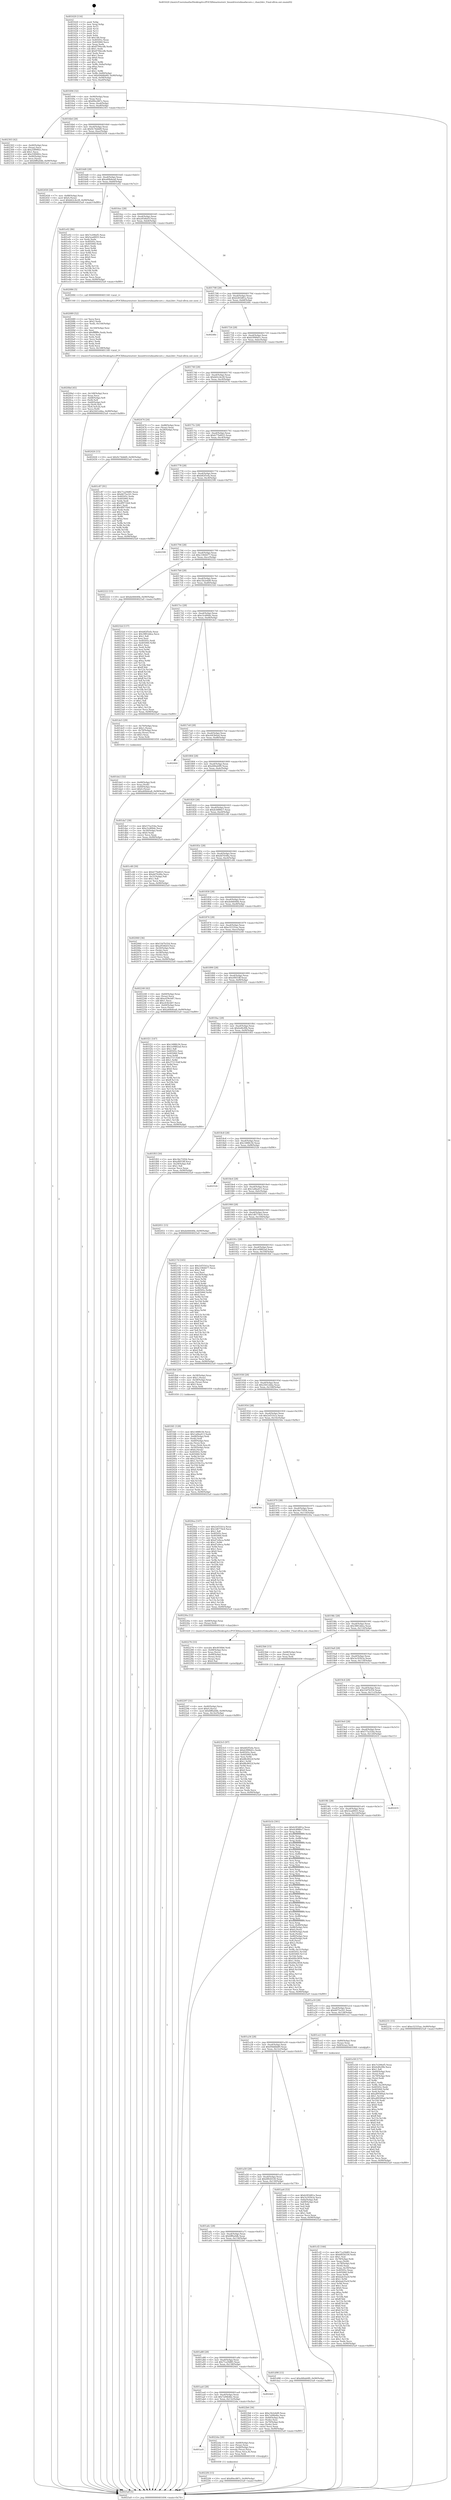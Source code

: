 digraph "0x401620" {
  label = "0x401620 (/mnt/c/Users/mathe/Desktop/tcc/POCII/binaries/extr_linuxdriversdmadwcore.c_chan2dev_Final-ollvm.out::main(0))"
  labelloc = "t"
  node[shape=record]

  Entry [label="",width=0.3,height=0.3,shape=circle,fillcolor=black,style=filled]
  "0x401694" [label="{
     0x401694 [32]\l
     | [instrs]\l
     &nbsp;&nbsp;0x401694 \<+6\>: mov -0x90(%rbp),%eax\l
     &nbsp;&nbsp;0x40169a \<+2\>: mov %eax,%ecx\l
     &nbsp;&nbsp;0x40169c \<+6\>: sub $0x89ec887c,%ecx\l
     &nbsp;&nbsp;0x4016a2 \<+6\>: mov %eax,-0xa4(%rbp)\l
     &nbsp;&nbsp;0x4016a8 \<+6\>: mov %ecx,-0xa8(%rbp)\l
     &nbsp;&nbsp;0x4016ae \<+6\>: je 0000000000402303 \<main+0xce3\>\l
  }"]
  "0x402303" [label="{
     0x402303 [42]\l
     | [instrs]\l
     &nbsp;&nbsp;0x402303 \<+4\>: mov -0x40(%rbp),%rax\l
     &nbsp;&nbsp;0x402307 \<+2\>: mov (%rax),%ecx\l
     &nbsp;&nbsp;0x402309 \<+6\>: sub $0x25f0082c,%ecx\l
     &nbsp;&nbsp;0x40230f \<+3\>: add $0x1,%ecx\l
     &nbsp;&nbsp;0x402312 \<+6\>: add $0x25f0082c,%ecx\l
     &nbsp;&nbsp;0x402318 \<+4\>: mov -0x40(%rbp),%rax\l
     &nbsp;&nbsp;0x40231c \<+2\>: mov %ecx,(%rax)\l
     &nbsp;&nbsp;0x40231e \<+10\>: movl $0x6ff0a0db,-0x90(%rbp)\l
     &nbsp;&nbsp;0x402328 \<+5\>: jmp 00000000004025a9 \<main+0xf89\>\l
  }"]
  "0x4016b4" [label="{
     0x4016b4 [28]\l
     | [instrs]\l
     &nbsp;&nbsp;0x4016b4 \<+5\>: jmp 00000000004016b9 \<main+0x99\>\l
     &nbsp;&nbsp;0x4016b9 \<+6\>: mov -0xa4(%rbp),%eax\l
     &nbsp;&nbsp;0x4016bf \<+5\>: sub $0x9c74ddd9,%eax\l
     &nbsp;&nbsp;0x4016c4 \<+6\>: mov %eax,-0xac(%rbp)\l
     &nbsp;&nbsp;0x4016ca \<+6\>: je 0000000000402458 \<main+0xe38\>\l
  }"]
  Exit [label="",width=0.3,height=0.3,shape=circle,fillcolor=black,style=filled,peripheries=2]
  "0x402458" [label="{
     0x402458 [28]\l
     | [instrs]\l
     &nbsp;&nbsp;0x402458 \<+7\>: mov -0x88(%rbp),%rax\l
     &nbsp;&nbsp;0x40245f \<+6\>: movl $0x0,(%rax)\l
     &nbsp;&nbsp;0x402465 \<+10\>: movl $0xb62c4e28,-0x90(%rbp)\l
     &nbsp;&nbsp;0x40246f \<+5\>: jmp 00000000004025a9 \<main+0xf89\>\l
  }"]
  "0x4016d0" [label="{
     0x4016d0 [28]\l
     | [instrs]\l
     &nbsp;&nbsp;0x4016d0 \<+5\>: jmp 00000000004016d5 \<main+0xb5\>\l
     &nbsp;&nbsp;0x4016d5 \<+6\>: mov -0xa4(%rbp),%eax\l
     &nbsp;&nbsp;0x4016db \<+5\>: sub $0xa60b4ea8,%eax\l
     &nbsp;&nbsp;0x4016e0 \<+6\>: mov %eax,-0xb0(%rbp)\l
     &nbsp;&nbsp;0x4016e6 \<+6\>: je 0000000000401e02 \<main+0x7e2\>\l
  }"]
  "0x4023c5" [label="{
     0x4023c5 [97]\l
     | [instrs]\l
     &nbsp;&nbsp;0x4023c5 \<+5\>: mov $0xb82f5efa,%ecx\l
     &nbsp;&nbsp;0x4023ca \<+5\>: mov $0xb3990d1c,%edx\l
     &nbsp;&nbsp;0x4023cf \<+7\>: mov 0x40505c,%esi\l
     &nbsp;&nbsp;0x4023d6 \<+8\>: mov 0x405060,%r8d\l
     &nbsp;&nbsp;0x4023de \<+3\>: mov %esi,%r9d\l
     &nbsp;&nbsp;0x4023e1 \<+7\>: sub $0x88c8022f,%r9d\l
     &nbsp;&nbsp;0x4023e8 \<+4\>: sub $0x1,%r9d\l
     &nbsp;&nbsp;0x4023ec \<+7\>: add $0x88c8022f,%r9d\l
     &nbsp;&nbsp;0x4023f3 \<+4\>: imul %r9d,%esi\l
     &nbsp;&nbsp;0x4023f7 \<+3\>: and $0x1,%esi\l
     &nbsp;&nbsp;0x4023fa \<+3\>: cmp $0x0,%esi\l
     &nbsp;&nbsp;0x4023fd \<+4\>: sete %r10b\l
     &nbsp;&nbsp;0x402401 \<+4\>: cmp $0xa,%r8d\l
     &nbsp;&nbsp;0x402405 \<+4\>: setl %r11b\l
     &nbsp;&nbsp;0x402409 \<+3\>: mov %r10b,%bl\l
     &nbsp;&nbsp;0x40240c \<+3\>: and %r11b,%bl\l
     &nbsp;&nbsp;0x40240f \<+3\>: xor %r11b,%r10b\l
     &nbsp;&nbsp;0x402412 \<+3\>: or %r10b,%bl\l
     &nbsp;&nbsp;0x402415 \<+3\>: test $0x1,%bl\l
     &nbsp;&nbsp;0x402418 \<+3\>: cmovne %edx,%ecx\l
     &nbsp;&nbsp;0x40241b \<+6\>: mov %ecx,-0x90(%rbp)\l
     &nbsp;&nbsp;0x402421 \<+5\>: jmp 00000000004025a9 \<main+0xf89\>\l
  }"]
  "0x401e02" [label="{
     0x401e02 [86]\l
     | [instrs]\l
     &nbsp;&nbsp;0x401e02 \<+5\>: mov $0x7e206ef5,%eax\l
     &nbsp;&nbsp;0x401e07 \<+5\>: mov $0x5ead0f25,%ecx\l
     &nbsp;&nbsp;0x401e0c \<+2\>: xor %edx,%edx\l
     &nbsp;&nbsp;0x401e0e \<+7\>: mov 0x40505c,%esi\l
     &nbsp;&nbsp;0x401e15 \<+7\>: mov 0x405060,%edi\l
     &nbsp;&nbsp;0x401e1c \<+3\>: sub $0x1,%edx\l
     &nbsp;&nbsp;0x401e1f \<+3\>: mov %esi,%r8d\l
     &nbsp;&nbsp;0x401e22 \<+3\>: add %edx,%r8d\l
     &nbsp;&nbsp;0x401e25 \<+4\>: imul %r8d,%esi\l
     &nbsp;&nbsp;0x401e29 \<+3\>: and $0x1,%esi\l
     &nbsp;&nbsp;0x401e2c \<+3\>: cmp $0x0,%esi\l
     &nbsp;&nbsp;0x401e2f \<+4\>: sete %r9b\l
     &nbsp;&nbsp;0x401e33 \<+3\>: cmp $0xa,%edi\l
     &nbsp;&nbsp;0x401e36 \<+4\>: setl %r10b\l
     &nbsp;&nbsp;0x401e3a \<+3\>: mov %r9b,%r11b\l
     &nbsp;&nbsp;0x401e3d \<+3\>: and %r10b,%r11b\l
     &nbsp;&nbsp;0x401e40 \<+3\>: xor %r10b,%r9b\l
     &nbsp;&nbsp;0x401e43 \<+3\>: or %r9b,%r11b\l
     &nbsp;&nbsp;0x401e46 \<+4\>: test $0x1,%r11b\l
     &nbsp;&nbsp;0x401e4a \<+3\>: cmovne %ecx,%eax\l
     &nbsp;&nbsp;0x401e4d \<+6\>: mov %eax,-0x90(%rbp)\l
     &nbsp;&nbsp;0x401e53 \<+5\>: jmp 00000000004025a9 \<main+0xf89\>\l
  }"]
  "0x4016ec" [label="{
     0x4016ec [28]\l
     | [instrs]\l
     &nbsp;&nbsp;0x4016ec \<+5\>: jmp 00000000004016f1 \<main+0xd1\>\l
     &nbsp;&nbsp;0x4016f1 \<+6\>: mov -0xa4(%rbp),%eax\l
     &nbsp;&nbsp;0x4016f7 \<+5\>: sub $0xa9546d1f,%eax\l
     &nbsp;&nbsp;0x4016fc \<+6\>: mov %eax,-0xb4(%rbp)\l
     &nbsp;&nbsp;0x401702 \<+6\>: je 0000000000402084 \<main+0xa64\>\l
  }"]
  "0x4022f4" [label="{
     0x4022f4 [15]\l
     | [instrs]\l
     &nbsp;&nbsp;0x4022f4 \<+10\>: movl $0x89ec887c,-0x90(%rbp)\l
     &nbsp;&nbsp;0x4022fe \<+5\>: jmp 00000000004025a9 \<main+0xf89\>\l
  }"]
  "0x402084" [label="{
     0x402084 [5]\l
     | [instrs]\l
     &nbsp;&nbsp;0x402084 \<+5\>: call 0000000000401160 \<next_i\>\l
     | [calls]\l
     &nbsp;&nbsp;0x401160 \{1\} (/mnt/c/Users/mathe/Desktop/tcc/POCII/binaries/extr_linuxdriversdmadwcore.c_chan2dev_Final-ollvm.out::next_i)\l
  }"]
  "0x401708" [label="{
     0x401708 [28]\l
     | [instrs]\l
     &nbsp;&nbsp;0x401708 \<+5\>: jmp 000000000040170d \<main+0xed\>\l
     &nbsp;&nbsp;0x40170d \<+6\>: mov -0xa4(%rbp),%eax\l
     &nbsp;&nbsp;0x401713 \<+5\>: sub $0xb283d81a,%eax\l
     &nbsp;&nbsp;0x401718 \<+6\>: mov %eax,-0xb8(%rbp)\l
     &nbsp;&nbsp;0x40171e \<+6\>: je 000000000040248c \<main+0xe6c\>\l
  }"]
  "0x401ac0" [label="{
     0x401ac0\l
  }", style=dashed]
  "0x40248c" [label="{
     0x40248c\l
  }", style=dashed]
  "0x401724" [label="{
     0x401724 [28]\l
     | [instrs]\l
     &nbsp;&nbsp;0x401724 \<+5\>: jmp 0000000000401729 \<main+0x109\>\l
     &nbsp;&nbsp;0x401729 \<+6\>: mov -0xa4(%rbp),%eax\l
     &nbsp;&nbsp;0x40172f \<+5\>: sub $0xb3990d1c,%eax\l
     &nbsp;&nbsp;0x401734 \<+6\>: mov %eax,-0xbc(%rbp)\l
     &nbsp;&nbsp;0x40173a \<+6\>: je 0000000000402426 \<main+0xe06\>\l
  }"]
  "0x4022da" [label="{
     0x4022da [26]\l
     | [instrs]\l
     &nbsp;&nbsp;0x4022da \<+4\>: mov -0x68(%rbp),%rax\l
     &nbsp;&nbsp;0x4022de \<+3\>: mov (%rax),%rax\l
     &nbsp;&nbsp;0x4022e1 \<+4\>: mov -0x40(%rbp),%rcx\l
     &nbsp;&nbsp;0x4022e5 \<+3\>: movslq (%rcx),%rcx\l
     &nbsp;&nbsp;0x4022e8 \<+4\>: mov (%rax,%rcx,8),%rax\l
     &nbsp;&nbsp;0x4022ec \<+3\>: mov %rax,%rdi\l
     &nbsp;&nbsp;0x4022ef \<+5\>: call 0000000000401030 \<free@plt\>\l
     | [calls]\l
     &nbsp;&nbsp;0x401030 \{1\} (unknown)\l
  }"]
  "0x402426" [label="{
     0x402426 [15]\l
     | [instrs]\l
     &nbsp;&nbsp;0x402426 \<+10\>: movl $0x9c74ddd9,-0x90(%rbp)\l
     &nbsp;&nbsp;0x402430 \<+5\>: jmp 00000000004025a9 \<main+0xf89\>\l
  }"]
  "0x401740" [label="{
     0x401740 [28]\l
     | [instrs]\l
     &nbsp;&nbsp;0x401740 \<+5\>: jmp 0000000000401745 \<main+0x125\>\l
     &nbsp;&nbsp;0x401745 \<+6\>: mov -0xa4(%rbp),%eax\l
     &nbsp;&nbsp;0x40174b \<+5\>: sub $0xb62c4e28,%eax\l
     &nbsp;&nbsp;0x401750 \<+6\>: mov %eax,-0xc0(%rbp)\l
     &nbsp;&nbsp;0x401756 \<+6\>: je 0000000000402474 \<main+0xe54\>\l
  }"]
  "0x401aa4" [label="{
     0x401aa4 [28]\l
     | [instrs]\l
     &nbsp;&nbsp;0x401aa4 \<+5\>: jmp 0000000000401aa9 \<main+0x489\>\l
     &nbsp;&nbsp;0x401aa9 \<+6\>: mov -0xa4(%rbp),%eax\l
     &nbsp;&nbsp;0x401aaf \<+5\>: sub $0x7a94b4bc,%eax\l
     &nbsp;&nbsp;0x401ab4 \<+6\>: mov %eax,-0x13c(%rbp)\l
     &nbsp;&nbsp;0x401aba \<+6\>: je 00000000004022da \<main+0xcba\>\l
  }"]
  "0x402474" [label="{
     0x402474 [24]\l
     | [instrs]\l
     &nbsp;&nbsp;0x402474 \<+7\>: mov -0x88(%rbp),%rax\l
     &nbsp;&nbsp;0x40247b \<+2\>: mov (%rax),%eax\l
     &nbsp;&nbsp;0x40247d \<+4\>: lea -0x28(%rbp),%rsp\l
     &nbsp;&nbsp;0x402481 \<+1\>: pop %rbx\l
     &nbsp;&nbsp;0x402482 \<+2\>: pop %r12\l
     &nbsp;&nbsp;0x402484 \<+2\>: pop %r13\l
     &nbsp;&nbsp;0x402486 \<+2\>: pop %r14\l
     &nbsp;&nbsp;0x402488 \<+2\>: pop %r15\l
     &nbsp;&nbsp;0x40248a \<+1\>: pop %rbp\l
     &nbsp;&nbsp;0x40248b \<+1\>: ret\l
  }"]
  "0x40175c" [label="{
     0x40175c [28]\l
     | [instrs]\l
     &nbsp;&nbsp;0x40175c \<+5\>: jmp 0000000000401761 \<main+0x141\>\l
     &nbsp;&nbsp;0x401761 \<+6\>: mov -0xa4(%rbp),%eax\l
     &nbsp;&nbsp;0x401767 \<+5\>: sub $0xb77bd025,%eax\l
     &nbsp;&nbsp;0x40176c \<+6\>: mov %eax,-0xc4(%rbp)\l
     &nbsp;&nbsp;0x401772 \<+6\>: je 0000000000401c87 \<main+0x667\>\l
  }"]
  "0x4024d1" [label="{
     0x4024d1\l
  }", style=dashed]
  "0x401c87" [label="{
     0x401c87 [91]\l
     | [instrs]\l
     &nbsp;&nbsp;0x401c87 \<+5\>: mov $0x71a29d85,%eax\l
     &nbsp;&nbsp;0x401c8c \<+5\>: mov $0x6675a161,%ecx\l
     &nbsp;&nbsp;0x401c91 \<+7\>: mov 0x40505c,%edx\l
     &nbsp;&nbsp;0x401c98 \<+7\>: mov 0x405060,%esi\l
     &nbsp;&nbsp;0x401c9f \<+2\>: mov %edx,%edi\l
     &nbsp;&nbsp;0x401ca1 \<+6\>: sub $0x4f971fe8,%edi\l
     &nbsp;&nbsp;0x401ca7 \<+3\>: sub $0x1,%edi\l
     &nbsp;&nbsp;0x401caa \<+6\>: add $0x4f971fe8,%edi\l
     &nbsp;&nbsp;0x401cb0 \<+3\>: imul %edi,%edx\l
     &nbsp;&nbsp;0x401cb3 \<+3\>: and $0x1,%edx\l
     &nbsp;&nbsp;0x401cb6 \<+3\>: cmp $0x0,%edx\l
     &nbsp;&nbsp;0x401cb9 \<+4\>: sete %r8b\l
     &nbsp;&nbsp;0x401cbd \<+3\>: cmp $0xa,%esi\l
     &nbsp;&nbsp;0x401cc0 \<+4\>: setl %r9b\l
     &nbsp;&nbsp;0x401cc4 \<+3\>: mov %r8b,%r10b\l
     &nbsp;&nbsp;0x401cc7 \<+3\>: and %r9b,%r10b\l
     &nbsp;&nbsp;0x401cca \<+3\>: xor %r9b,%r8b\l
     &nbsp;&nbsp;0x401ccd \<+3\>: or %r8b,%r10b\l
     &nbsp;&nbsp;0x401cd0 \<+4\>: test $0x1,%r10b\l
     &nbsp;&nbsp;0x401cd4 \<+3\>: cmovne %ecx,%eax\l
     &nbsp;&nbsp;0x401cd7 \<+6\>: mov %eax,-0x90(%rbp)\l
     &nbsp;&nbsp;0x401cdd \<+5\>: jmp 00000000004025a9 \<main+0xf89\>\l
  }"]
  "0x401778" [label="{
     0x401778 [28]\l
     | [instrs]\l
     &nbsp;&nbsp;0x401778 \<+5\>: jmp 000000000040177d \<main+0x15d\>\l
     &nbsp;&nbsp;0x40177d \<+6\>: mov -0xa4(%rbp),%eax\l
     &nbsp;&nbsp;0x401783 \<+5\>: sub $0xb82f5efa,%eax\l
     &nbsp;&nbsp;0x401788 \<+6\>: mov %eax,-0xc8(%rbp)\l
     &nbsp;&nbsp;0x40178e \<+6\>: je 0000000000402590 \<main+0xf70\>\l
  }"]
  "0x401a88" [label="{
     0x401a88 [28]\l
     | [instrs]\l
     &nbsp;&nbsp;0x401a88 \<+5\>: jmp 0000000000401a8d \<main+0x46d\>\l
     &nbsp;&nbsp;0x401a8d \<+6\>: mov -0xa4(%rbp),%eax\l
     &nbsp;&nbsp;0x401a93 \<+5\>: sub $0x71a29d85,%eax\l
     &nbsp;&nbsp;0x401a98 \<+6\>: mov %eax,-0x138(%rbp)\l
     &nbsp;&nbsp;0x401a9e \<+6\>: je 00000000004024d1 \<main+0xeb1\>\l
  }"]
  "0x402590" [label="{
     0x402590\l
  }", style=dashed]
  "0x401794" [label="{
     0x401794 [28]\l
     | [instrs]\l
     &nbsp;&nbsp;0x401794 \<+5\>: jmp 0000000000401799 \<main+0x179\>\l
     &nbsp;&nbsp;0x401799 \<+6\>: mov -0xa4(%rbp),%eax\l
     &nbsp;&nbsp;0x40179f \<+5\>: sub $0xc1064477,%eax\l
     &nbsp;&nbsp;0x4017a4 \<+6\>: mov %eax,-0xcc(%rbp)\l
     &nbsp;&nbsp;0x4017aa \<+6\>: je 0000000000402222 \<main+0xc02\>\l
  }"]
  "0x4022b6" [label="{
     0x4022b6 [36]\l
     | [instrs]\l
     &nbsp;&nbsp;0x4022b6 \<+5\>: mov $0xc5b2e6d9,%eax\l
     &nbsp;&nbsp;0x4022bb \<+5\>: mov $0x7a94b4bc,%ecx\l
     &nbsp;&nbsp;0x4022c0 \<+4\>: mov -0x40(%rbp),%rdx\l
     &nbsp;&nbsp;0x4022c4 \<+2\>: mov (%rdx),%esi\l
     &nbsp;&nbsp;0x4022c6 \<+4\>: mov -0x70(%rbp),%rdx\l
     &nbsp;&nbsp;0x4022ca \<+2\>: cmp (%rdx),%esi\l
     &nbsp;&nbsp;0x4022cc \<+3\>: cmovl %ecx,%eax\l
     &nbsp;&nbsp;0x4022cf \<+6\>: mov %eax,-0x90(%rbp)\l
     &nbsp;&nbsp;0x4022d5 \<+5\>: jmp 00000000004025a9 \<main+0xf89\>\l
  }"]
  "0x402222" [label="{
     0x402222 [15]\l
     | [instrs]\l
     &nbsp;&nbsp;0x402222 \<+10\>: movl $0xde66640b,-0x90(%rbp)\l
     &nbsp;&nbsp;0x40222c \<+5\>: jmp 00000000004025a9 \<main+0xf89\>\l
  }"]
  "0x4017b0" [label="{
     0x4017b0 [28]\l
     | [instrs]\l
     &nbsp;&nbsp;0x4017b0 \<+5\>: jmp 00000000004017b5 \<main+0x195\>\l
     &nbsp;&nbsp;0x4017b5 \<+6\>: mov -0xa4(%rbp),%eax\l
     &nbsp;&nbsp;0x4017bb \<+5\>: sub $0xc5b2e6d9,%eax\l
     &nbsp;&nbsp;0x4017c0 \<+6\>: mov %eax,-0xd0(%rbp)\l
     &nbsp;&nbsp;0x4017c6 \<+6\>: je 000000000040232d \<main+0xd0d\>\l
  }"]
  "0x402297" [label="{
     0x402297 [31]\l
     | [instrs]\l
     &nbsp;&nbsp;0x402297 \<+4\>: mov -0x40(%rbp),%rcx\l
     &nbsp;&nbsp;0x40229b \<+6\>: movl $0x0,(%rcx)\l
     &nbsp;&nbsp;0x4022a1 \<+10\>: movl $0x6ff0a0db,-0x90(%rbp)\l
     &nbsp;&nbsp;0x4022ab \<+6\>: mov %eax,-0x14c(%rbp)\l
     &nbsp;&nbsp;0x4022b1 \<+5\>: jmp 00000000004025a9 \<main+0xf89\>\l
  }"]
  "0x40232d" [label="{
     0x40232d [137]\l
     | [instrs]\l
     &nbsp;&nbsp;0x40232d \<+5\>: mov $0xb82f5efa,%eax\l
     &nbsp;&nbsp;0x402332 \<+5\>: mov $0x3881ddea,%ecx\l
     &nbsp;&nbsp;0x402337 \<+2\>: mov $0x1,%dl\l
     &nbsp;&nbsp;0x402339 \<+2\>: xor %esi,%esi\l
     &nbsp;&nbsp;0x40233b \<+7\>: mov 0x40505c,%edi\l
     &nbsp;&nbsp;0x402342 \<+8\>: mov 0x405060,%r8d\l
     &nbsp;&nbsp;0x40234a \<+3\>: sub $0x1,%esi\l
     &nbsp;&nbsp;0x40234d \<+3\>: mov %edi,%r9d\l
     &nbsp;&nbsp;0x402350 \<+3\>: add %esi,%r9d\l
     &nbsp;&nbsp;0x402353 \<+4\>: imul %r9d,%edi\l
     &nbsp;&nbsp;0x402357 \<+3\>: and $0x1,%edi\l
     &nbsp;&nbsp;0x40235a \<+3\>: cmp $0x0,%edi\l
     &nbsp;&nbsp;0x40235d \<+4\>: sete %r10b\l
     &nbsp;&nbsp;0x402361 \<+4\>: cmp $0xa,%r8d\l
     &nbsp;&nbsp;0x402365 \<+4\>: setl %r11b\l
     &nbsp;&nbsp;0x402369 \<+3\>: mov %r10b,%bl\l
     &nbsp;&nbsp;0x40236c \<+3\>: xor $0xff,%bl\l
     &nbsp;&nbsp;0x40236f \<+3\>: mov %r11b,%r14b\l
     &nbsp;&nbsp;0x402372 \<+4\>: xor $0xff,%r14b\l
     &nbsp;&nbsp;0x402376 \<+3\>: xor $0x1,%dl\l
     &nbsp;&nbsp;0x402379 \<+3\>: mov %bl,%r15b\l
     &nbsp;&nbsp;0x40237c \<+4\>: and $0xff,%r15b\l
     &nbsp;&nbsp;0x402380 \<+3\>: and %dl,%r10b\l
     &nbsp;&nbsp;0x402383 \<+3\>: mov %r14b,%r12b\l
     &nbsp;&nbsp;0x402386 \<+4\>: and $0xff,%r12b\l
     &nbsp;&nbsp;0x40238a \<+3\>: and %dl,%r11b\l
     &nbsp;&nbsp;0x40238d \<+3\>: or %r10b,%r15b\l
     &nbsp;&nbsp;0x402390 \<+3\>: or %r11b,%r12b\l
     &nbsp;&nbsp;0x402393 \<+3\>: xor %r12b,%r15b\l
     &nbsp;&nbsp;0x402396 \<+3\>: or %r14b,%bl\l
     &nbsp;&nbsp;0x402399 \<+3\>: xor $0xff,%bl\l
     &nbsp;&nbsp;0x40239c \<+3\>: or $0x1,%dl\l
     &nbsp;&nbsp;0x40239f \<+2\>: and %dl,%bl\l
     &nbsp;&nbsp;0x4023a1 \<+3\>: or %bl,%r15b\l
     &nbsp;&nbsp;0x4023a4 \<+4\>: test $0x1,%r15b\l
     &nbsp;&nbsp;0x4023a8 \<+3\>: cmovne %ecx,%eax\l
     &nbsp;&nbsp;0x4023ab \<+6\>: mov %eax,-0x90(%rbp)\l
     &nbsp;&nbsp;0x4023b1 \<+5\>: jmp 00000000004025a9 \<main+0xf89\>\l
  }"]
  "0x4017cc" [label="{
     0x4017cc [28]\l
     | [instrs]\l
     &nbsp;&nbsp;0x4017cc \<+5\>: jmp 00000000004017d1 \<main+0x1b1\>\l
     &nbsp;&nbsp;0x4017d1 \<+6\>: mov -0xa4(%rbp),%eax\l
     &nbsp;&nbsp;0x4017d7 \<+5\>: sub $0xc5cd00dc,%eax\l
     &nbsp;&nbsp;0x4017dc \<+6\>: mov %eax,-0xd4(%rbp)\l
     &nbsp;&nbsp;0x4017e2 \<+6\>: je 0000000000401dc5 \<main+0x7a5\>\l
  }"]
  "0x402276" [label="{
     0x402276 [33]\l
     | [instrs]\l
     &nbsp;&nbsp;0x402276 \<+10\>: movabs $0x4030b6,%rdi\l
     &nbsp;&nbsp;0x402280 \<+4\>: mov -0x48(%rbp),%rcx\l
     &nbsp;&nbsp;0x402284 \<+3\>: mov %rax,(%rcx)\l
     &nbsp;&nbsp;0x402287 \<+4\>: mov -0x48(%rbp),%rax\l
     &nbsp;&nbsp;0x40228b \<+3\>: mov (%rax),%rax\l
     &nbsp;&nbsp;0x40228e \<+2\>: mov (%rax),%esi\l
     &nbsp;&nbsp;0x402290 \<+2\>: mov $0x0,%al\l
     &nbsp;&nbsp;0x402292 \<+5\>: call 0000000000401040 \<printf@plt\>\l
     | [calls]\l
     &nbsp;&nbsp;0x401040 \{1\} (unknown)\l
  }"]
  "0x401dc5" [label="{
     0x401dc5 [29]\l
     | [instrs]\l
     &nbsp;&nbsp;0x401dc5 \<+4\>: mov -0x70(%rbp),%rax\l
     &nbsp;&nbsp;0x401dc9 \<+6\>: movl $0x1,(%rax)\l
     &nbsp;&nbsp;0x401dcf \<+4\>: mov -0x70(%rbp),%rax\l
     &nbsp;&nbsp;0x401dd3 \<+3\>: movslq (%rax),%rax\l
     &nbsp;&nbsp;0x401dd6 \<+4\>: shl $0x3,%rax\l
     &nbsp;&nbsp;0x401dda \<+3\>: mov %rax,%rdi\l
     &nbsp;&nbsp;0x401ddd \<+5\>: call 0000000000401050 \<malloc@plt\>\l
     | [calls]\l
     &nbsp;&nbsp;0x401050 \{1\} (unknown)\l
  }"]
  "0x4017e8" [label="{
     0x4017e8 [28]\l
     | [instrs]\l
     &nbsp;&nbsp;0x4017e8 \<+5\>: jmp 00000000004017ed \<main+0x1cd\>\l
     &nbsp;&nbsp;0x4017ed \<+6\>: mov -0xa4(%rbp),%eax\l
     &nbsp;&nbsp;0x4017f3 \<+5\>: sub $0xc643b0a4,%eax\l
     &nbsp;&nbsp;0x4017f8 \<+6\>: mov %eax,-0xd8(%rbp)\l
     &nbsp;&nbsp;0x4017fe \<+6\>: je 0000000000402444 \<main+0xe24\>\l
  }"]
  "0x4020bd" [label="{
     0x4020bd [45]\l
     | [instrs]\l
     &nbsp;&nbsp;0x4020bd \<+6\>: mov -0x148(%rbp),%ecx\l
     &nbsp;&nbsp;0x4020c3 \<+3\>: imul %eax,%ecx\l
     &nbsp;&nbsp;0x4020c6 \<+4\>: mov -0x68(%rbp),%r8\l
     &nbsp;&nbsp;0x4020ca \<+3\>: mov (%r8),%r8\l
     &nbsp;&nbsp;0x4020cd \<+4\>: mov -0x60(%rbp),%r9\l
     &nbsp;&nbsp;0x4020d1 \<+3\>: movslq (%r9),%r9\l
     &nbsp;&nbsp;0x4020d4 \<+4\>: mov (%r8,%r9,8),%r8\l
     &nbsp;&nbsp;0x4020d8 \<+3\>: mov %ecx,(%r8)\l
     &nbsp;&nbsp;0x4020db \<+10\>: movl $0x2441ebba,-0x90(%rbp)\l
     &nbsp;&nbsp;0x4020e5 \<+5\>: jmp 00000000004025a9 \<main+0xf89\>\l
  }"]
  "0x402444" [label="{
     0x402444\l
  }", style=dashed]
  "0x401804" [label="{
     0x401804 [28]\l
     | [instrs]\l
     &nbsp;&nbsp;0x401804 \<+5\>: jmp 0000000000401809 \<main+0x1e9\>\l
     &nbsp;&nbsp;0x401809 \<+6\>: mov -0xa4(%rbp),%eax\l
     &nbsp;&nbsp;0x40180f \<+5\>: sub $0xd48ab0f0,%eax\l
     &nbsp;&nbsp;0x401814 \<+6\>: mov %eax,-0xdc(%rbp)\l
     &nbsp;&nbsp;0x40181a \<+6\>: je 0000000000401da7 \<main+0x787\>\l
  }"]
  "0x402089" [label="{
     0x402089 [52]\l
     | [instrs]\l
     &nbsp;&nbsp;0x402089 \<+2\>: xor %ecx,%ecx\l
     &nbsp;&nbsp;0x40208b \<+5\>: mov $0x2,%edx\l
     &nbsp;&nbsp;0x402090 \<+6\>: mov %edx,-0x144(%rbp)\l
     &nbsp;&nbsp;0x402096 \<+1\>: cltd\l
     &nbsp;&nbsp;0x402097 \<+6\>: mov -0x144(%rbp),%esi\l
     &nbsp;&nbsp;0x40209d \<+2\>: idiv %esi\l
     &nbsp;&nbsp;0x40209f \<+6\>: imul $0xfffffffe,%edx,%edx\l
     &nbsp;&nbsp;0x4020a5 \<+2\>: mov %ecx,%edi\l
     &nbsp;&nbsp;0x4020a7 \<+2\>: sub %edx,%edi\l
     &nbsp;&nbsp;0x4020a9 \<+2\>: mov %ecx,%edx\l
     &nbsp;&nbsp;0x4020ab \<+3\>: sub $0x1,%edx\l
     &nbsp;&nbsp;0x4020ae \<+2\>: add %edx,%edi\l
     &nbsp;&nbsp;0x4020b0 \<+2\>: sub %edi,%ecx\l
     &nbsp;&nbsp;0x4020b2 \<+6\>: mov %ecx,-0x148(%rbp)\l
     &nbsp;&nbsp;0x4020b8 \<+5\>: call 0000000000401160 \<next_i\>\l
     | [calls]\l
     &nbsp;&nbsp;0x401160 \{1\} (/mnt/c/Users/mathe/Desktop/tcc/POCII/binaries/extr_linuxdriversdmadwcore.c_chan2dev_Final-ollvm.out::next_i)\l
  }"]
  "0x401da7" [label="{
     0x401da7 [30]\l
     | [instrs]\l
     &nbsp;&nbsp;0x401da7 \<+5\>: mov $0x575a354a,%eax\l
     &nbsp;&nbsp;0x401dac \<+5\>: mov $0xc5cd00dc,%ecx\l
     &nbsp;&nbsp;0x401db1 \<+3\>: mov -0x30(%rbp),%edx\l
     &nbsp;&nbsp;0x401db4 \<+3\>: cmp $0x0,%edx\l
     &nbsp;&nbsp;0x401db7 \<+3\>: cmove %ecx,%eax\l
     &nbsp;&nbsp;0x401dba \<+6\>: mov %eax,-0x90(%rbp)\l
     &nbsp;&nbsp;0x401dc0 \<+5\>: jmp 00000000004025a9 \<main+0xf89\>\l
  }"]
  "0x401820" [label="{
     0x401820 [28]\l
     | [instrs]\l
     &nbsp;&nbsp;0x401820 \<+5\>: jmp 0000000000401825 \<main+0x205\>\l
     &nbsp;&nbsp;0x401825 \<+6\>: mov -0xa4(%rbp),%eax\l
     &nbsp;&nbsp;0x40182b \<+5\>: sub $0xdc4886e7,%eax\l
     &nbsp;&nbsp;0x401830 \<+6\>: mov %eax,-0xe0(%rbp)\l
     &nbsp;&nbsp;0x401836 \<+6\>: je 0000000000401c48 \<main+0x628\>\l
  }"]
  "0x401fd1" [label="{
     0x401fd1 [128]\l
     | [instrs]\l
     &nbsp;&nbsp;0x401fd1 \<+5\>: mov $0x1488fc56,%ecx\l
     &nbsp;&nbsp;0x401fd6 \<+5\>: mov $0x1a6ba413,%edx\l
     &nbsp;&nbsp;0x401fdb \<+4\>: mov -0x68(%rbp),%rdi\l
     &nbsp;&nbsp;0x401fdf \<+3\>: mov (%rdi),%rdi\l
     &nbsp;&nbsp;0x401fe2 \<+4\>: mov -0x60(%rbp),%rsi\l
     &nbsp;&nbsp;0x401fe6 \<+3\>: movslq (%rsi),%rsi\l
     &nbsp;&nbsp;0x401fe9 \<+4\>: mov %rax,(%rdi,%rsi,8)\l
     &nbsp;&nbsp;0x401fed \<+4\>: mov -0x50(%rbp),%rax\l
     &nbsp;&nbsp;0x401ff1 \<+6\>: movl $0x0,(%rax)\l
     &nbsp;&nbsp;0x401ff7 \<+8\>: mov 0x40505c,%r8d\l
     &nbsp;&nbsp;0x401fff \<+8\>: mov 0x405060,%r9d\l
     &nbsp;&nbsp;0x402007 \<+3\>: mov %r8d,%r10d\l
     &nbsp;&nbsp;0x40200a \<+7\>: add $0x2259e31a,%r10d\l
     &nbsp;&nbsp;0x402011 \<+4\>: sub $0x1,%r10d\l
     &nbsp;&nbsp;0x402015 \<+7\>: sub $0x2259e31a,%r10d\l
     &nbsp;&nbsp;0x40201c \<+4\>: imul %r10d,%r8d\l
     &nbsp;&nbsp;0x402020 \<+4\>: and $0x1,%r8d\l
     &nbsp;&nbsp;0x402024 \<+4\>: cmp $0x0,%r8d\l
     &nbsp;&nbsp;0x402028 \<+4\>: sete %r11b\l
     &nbsp;&nbsp;0x40202c \<+4\>: cmp $0xa,%r9d\l
     &nbsp;&nbsp;0x402030 \<+3\>: setl %bl\l
     &nbsp;&nbsp;0x402033 \<+3\>: mov %r11b,%r14b\l
     &nbsp;&nbsp;0x402036 \<+3\>: and %bl,%r14b\l
     &nbsp;&nbsp;0x402039 \<+3\>: xor %bl,%r11b\l
     &nbsp;&nbsp;0x40203c \<+3\>: or %r11b,%r14b\l
     &nbsp;&nbsp;0x40203f \<+4\>: test $0x1,%r14b\l
     &nbsp;&nbsp;0x402043 \<+3\>: cmovne %edx,%ecx\l
     &nbsp;&nbsp;0x402046 \<+6\>: mov %ecx,-0x90(%rbp)\l
     &nbsp;&nbsp;0x40204c \<+5\>: jmp 00000000004025a9 \<main+0xf89\>\l
  }"]
  "0x401c48" [label="{
     0x401c48 [30]\l
     | [instrs]\l
     &nbsp;&nbsp;0x401c48 \<+5\>: mov $0xb77bd025,%eax\l
     &nbsp;&nbsp;0x401c4d \<+5\>: mov $0xdd7fc68a,%ecx\l
     &nbsp;&nbsp;0x401c52 \<+3\>: mov -0x31(%rbp),%dl\l
     &nbsp;&nbsp;0x401c55 \<+3\>: test $0x1,%dl\l
     &nbsp;&nbsp;0x401c58 \<+3\>: cmovne %ecx,%eax\l
     &nbsp;&nbsp;0x401c5b \<+6\>: mov %eax,-0x90(%rbp)\l
     &nbsp;&nbsp;0x401c61 \<+5\>: jmp 00000000004025a9 \<main+0xf89\>\l
  }"]
  "0x40183c" [label="{
     0x40183c [28]\l
     | [instrs]\l
     &nbsp;&nbsp;0x40183c \<+5\>: jmp 0000000000401841 \<main+0x221\>\l
     &nbsp;&nbsp;0x401841 \<+6\>: mov -0xa4(%rbp),%eax\l
     &nbsp;&nbsp;0x401847 \<+5\>: sub $0xdd7fc68a,%eax\l
     &nbsp;&nbsp;0x40184c \<+6\>: mov %eax,-0xe4(%rbp)\l
     &nbsp;&nbsp;0x401852 \<+6\>: je 0000000000401c66 \<main+0x646\>\l
  }"]
  "0x401de2" [label="{
     0x401de2 [32]\l
     | [instrs]\l
     &nbsp;&nbsp;0x401de2 \<+4\>: mov -0x68(%rbp),%rdi\l
     &nbsp;&nbsp;0x401de6 \<+3\>: mov %rax,(%rdi)\l
     &nbsp;&nbsp;0x401de9 \<+4\>: mov -0x60(%rbp),%rax\l
     &nbsp;&nbsp;0x401ded \<+6\>: movl $0x0,(%rax)\l
     &nbsp;&nbsp;0x401df3 \<+10\>: movl $0xa60b4ea8,-0x90(%rbp)\l
     &nbsp;&nbsp;0x401dfd \<+5\>: jmp 00000000004025a9 \<main+0xf89\>\l
  }"]
  "0x401c66" [label="{
     0x401c66\l
  }", style=dashed]
  "0x401858" [label="{
     0x401858 [28]\l
     | [instrs]\l
     &nbsp;&nbsp;0x401858 \<+5\>: jmp 000000000040185d \<main+0x23d\>\l
     &nbsp;&nbsp;0x40185d \<+6\>: mov -0xa4(%rbp),%eax\l
     &nbsp;&nbsp;0x401863 \<+5\>: sub $0xde66640b,%eax\l
     &nbsp;&nbsp;0x401868 \<+6\>: mov %eax,-0xe8(%rbp)\l
     &nbsp;&nbsp;0x40186e \<+6\>: je 0000000000402060 \<main+0xa40\>\l
  }"]
  "0x401a6c" [label="{
     0x401a6c [28]\l
     | [instrs]\l
     &nbsp;&nbsp;0x401a6c \<+5\>: jmp 0000000000401a71 \<main+0x451\>\l
     &nbsp;&nbsp;0x401a71 \<+6\>: mov -0xa4(%rbp),%eax\l
     &nbsp;&nbsp;0x401a77 \<+5\>: sub $0x6ff0a0db,%eax\l
     &nbsp;&nbsp;0x401a7c \<+6\>: mov %eax,-0x134(%rbp)\l
     &nbsp;&nbsp;0x401a82 \<+6\>: je 00000000004022b6 \<main+0xc96\>\l
  }"]
  "0x402060" [label="{
     0x402060 [36]\l
     | [instrs]\l
     &nbsp;&nbsp;0x402060 \<+5\>: mov $0x53d7b354,%eax\l
     &nbsp;&nbsp;0x402065 \<+5\>: mov $0xa9546d1f,%ecx\l
     &nbsp;&nbsp;0x40206a \<+4\>: mov -0x50(%rbp),%rdx\l
     &nbsp;&nbsp;0x40206e \<+2\>: mov (%rdx),%esi\l
     &nbsp;&nbsp;0x402070 \<+4\>: mov -0x58(%rbp),%rdx\l
     &nbsp;&nbsp;0x402074 \<+2\>: cmp (%rdx),%esi\l
     &nbsp;&nbsp;0x402076 \<+3\>: cmovl %ecx,%eax\l
     &nbsp;&nbsp;0x402079 \<+6\>: mov %eax,-0x90(%rbp)\l
     &nbsp;&nbsp;0x40207f \<+5\>: jmp 00000000004025a9 \<main+0xf89\>\l
  }"]
  "0x401874" [label="{
     0x401874 [28]\l
     | [instrs]\l
     &nbsp;&nbsp;0x401874 \<+5\>: jmp 0000000000401879 \<main+0x259\>\l
     &nbsp;&nbsp;0x401879 \<+6\>: mov -0xa4(%rbp),%eax\l
     &nbsp;&nbsp;0x40187f \<+5\>: sub $0xe32335ae,%eax\l
     &nbsp;&nbsp;0x401884 \<+6\>: mov %eax,-0xec(%rbp)\l
     &nbsp;&nbsp;0x40188a \<+6\>: je 0000000000402240 \<main+0xc20\>\l
  }"]
  "0x401d98" [label="{
     0x401d98 [15]\l
     | [instrs]\l
     &nbsp;&nbsp;0x401d98 \<+10\>: movl $0xd48ab0f0,-0x90(%rbp)\l
     &nbsp;&nbsp;0x401da2 \<+5\>: jmp 00000000004025a9 \<main+0xf89\>\l
  }"]
  "0x402240" [label="{
     0x402240 [42]\l
     | [instrs]\l
     &nbsp;&nbsp;0x402240 \<+4\>: mov -0x60(%rbp),%rax\l
     &nbsp;&nbsp;0x402244 \<+2\>: mov (%rax),%ecx\l
     &nbsp;&nbsp;0x402246 \<+6\>: add $0xe436cb87,%ecx\l
     &nbsp;&nbsp;0x40224c \<+3\>: add $0x1,%ecx\l
     &nbsp;&nbsp;0x40224f \<+6\>: sub $0xe436cb87,%ecx\l
     &nbsp;&nbsp;0x402255 \<+4\>: mov -0x60(%rbp),%rax\l
     &nbsp;&nbsp;0x402259 \<+2\>: mov %ecx,(%rax)\l
     &nbsp;&nbsp;0x40225b \<+10\>: movl $0xa60b4ea8,-0x90(%rbp)\l
     &nbsp;&nbsp;0x402265 \<+5\>: jmp 00000000004025a9 \<main+0xf89\>\l
  }"]
  "0x401890" [label="{
     0x401890 [28]\l
     | [instrs]\l
     &nbsp;&nbsp;0x401890 \<+5\>: jmp 0000000000401895 \<main+0x275\>\l
     &nbsp;&nbsp;0x401895 \<+6\>: mov -0xa4(%rbp),%eax\l
     &nbsp;&nbsp;0x40189b \<+5\>: sub $0xef0f33ff,%eax\l
     &nbsp;&nbsp;0x4018a0 \<+6\>: mov %eax,-0xf0(%rbp)\l
     &nbsp;&nbsp;0x4018a6 \<+6\>: je 0000000000401f21 \<main+0x901\>\l
  }"]
  "0x401cf2" [label="{
     0x401cf2 [166]\l
     | [instrs]\l
     &nbsp;&nbsp;0x401cf2 \<+5\>: mov $0x71a29d85,%ecx\l
     &nbsp;&nbsp;0x401cf7 \<+5\>: mov $0x6f026530,%edx\l
     &nbsp;&nbsp;0x401cfc \<+3\>: mov $0x1,%sil\l
     &nbsp;&nbsp;0x401cff \<+4\>: mov -0x78(%rbp),%rdi\l
     &nbsp;&nbsp;0x401d03 \<+2\>: mov %eax,(%rdi)\l
     &nbsp;&nbsp;0x401d05 \<+4\>: mov -0x78(%rbp),%rdi\l
     &nbsp;&nbsp;0x401d09 \<+2\>: mov (%rdi),%eax\l
     &nbsp;&nbsp;0x401d0b \<+3\>: mov %eax,-0x30(%rbp)\l
     &nbsp;&nbsp;0x401d0e \<+7\>: mov 0x40505c,%eax\l
     &nbsp;&nbsp;0x401d15 \<+8\>: mov 0x405060,%r8d\l
     &nbsp;&nbsp;0x401d1d \<+3\>: mov %eax,%r9d\l
     &nbsp;&nbsp;0x401d20 \<+7\>: add $0xbab35a5f,%r9d\l
     &nbsp;&nbsp;0x401d27 \<+4\>: sub $0x1,%r9d\l
     &nbsp;&nbsp;0x401d2b \<+7\>: sub $0xbab35a5f,%r9d\l
     &nbsp;&nbsp;0x401d32 \<+4\>: imul %r9d,%eax\l
     &nbsp;&nbsp;0x401d36 \<+3\>: and $0x1,%eax\l
     &nbsp;&nbsp;0x401d39 \<+3\>: cmp $0x0,%eax\l
     &nbsp;&nbsp;0x401d3c \<+4\>: sete %r10b\l
     &nbsp;&nbsp;0x401d40 \<+4\>: cmp $0xa,%r8d\l
     &nbsp;&nbsp;0x401d44 \<+4\>: setl %r11b\l
     &nbsp;&nbsp;0x401d48 \<+3\>: mov %r10b,%bl\l
     &nbsp;&nbsp;0x401d4b \<+3\>: xor $0xff,%bl\l
     &nbsp;&nbsp;0x401d4e \<+3\>: mov %r11b,%r14b\l
     &nbsp;&nbsp;0x401d51 \<+4\>: xor $0xff,%r14b\l
     &nbsp;&nbsp;0x401d55 \<+4\>: xor $0x0,%sil\l
     &nbsp;&nbsp;0x401d59 \<+3\>: mov %bl,%r15b\l
     &nbsp;&nbsp;0x401d5c \<+4\>: and $0x0,%r15b\l
     &nbsp;&nbsp;0x401d60 \<+3\>: and %sil,%r10b\l
     &nbsp;&nbsp;0x401d63 \<+3\>: mov %r14b,%r12b\l
     &nbsp;&nbsp;0x401d66 \<+4\>: and $0x0,%r12b\l
     &nbsp;&nbsp;0x401d6a \<+3\>: and %sil,%r11b\l
     &nbsp;&nbsp;0x401d6d \<+3\>: or %r10b,%r15b\l
     &nbsp;&nbsp;0x401d70 \<+3\>: or %r11b,%r12b\l
     &nbsp;&nbsp;0x401d73 \<+3\>: xor %r12b,%r15b\l
     &nbsp;&nbsp;0x401d76 \<+3\>: or %r14b,%bl\l
     &nbsp;&nbsp;0x401d79 \<+3\>: xor $0xff,%bl\l
     &nbsp;&nbsp;0x401d7c \<+4\>: or $0x0,%sil\l
     &nbsp;&nbsp;0x401d80 \<+3\>: and %sil,%bl\l
     &nbsp;&nbsp;0x401d83 \<+3\>: or %bl,%r15b\l
     &nbsp;&nbsp;0x401d86 \<+4\>: test $0x1,%r15b\l
     &nbsp;&nbsp;0x401d8a \<+3\>: cmovne %edx,%ecx\l
     &nbsp;&nbsp;0x401d8d \<+6\>: mov %ecx,-0x90(%rbp)\l
     &nbsp;&nbsp;0x401d93 \<+5\>: jmp 00000000004025a9 \<main+0xf89\>\l
  }"]
  "0x401f21" [label="{
     0x401f21 [147]\l
     | [instrs]\l
     &nbsp;&nbsp;0x401f21 \<+5\>: mov $0x1488fc56,%eax\l
     &nbsp;&nbsp;0x401f26 \<+5\>: mov $0x1e0882ad,%ecx\l
     &nbsp;&nbsp;0x401f2b \<+2\>: mov $0x1,%dl\l
     &nbsp;&nbsp;0x401f2d \<+7\>: mov 0x40505c,%esi\l
     &nbsp;&nbsp;0x401f34 \<+7\>: mov 0x405060,%edi\l
     &nbsp;&nbsp;0x401f3b \<+3\>: mov %esi,%r8d\l
     &nbsp;&nbsp;0x401f3e \<+7\>: add $0x372135df,%r8d\l
     &nbsp;&nbsp;0x401f45 \<+4\>: sub $0x1,%r8d\l
     &nbsp;&nbsp;0x401f49 \<+7\>: sub $0x372135df,%r8d\l
     &nbsp;&nbsp;0x401f50 \<+4\>: imul %r8d,%esi\l
     &nbsp;&nbsp;0x401f54 \<+3\>: and $0x1,%esi\l
     &nbsp;&nbsp;0x401f57 \<+3\>: cmp $0x0,%esi\l
     &nbsp;&nbsp;0x401f5a \<+4\>: sete %r9b\l
     &nbsp;&nbsp;0x401f5e \<+3\>: cmp $0xa,%edi\l
     &nbsp;&nbsp;0x401f61 \<+4\>: setl %r10b\l
     &nbsp;&nbsp;0x401f65 \<+3\>: mov %r9b,%r11b\l
     &nbsp;&nbsp;0x401f68 \<+4\>: xor $0xff,%r11b\l
     &nbsp;&nbsp;0x401f6c \<+3\>: mov %r10b,%bl\l
     &nbsp;&nbsp;0x401f6f \<+3\>: xor $0xff,%bl\l
     &nbsp;&nbsp;0x401f72 \<+3\>: xor $0x0,%dl\l
     &nbsp;&nbsp;0x401f75 \<+3\>: mov %r11b,%r14b\l
     &nbsp;&nbsp;0x401f78 \<+4\>: and $0x0,%r14b\l
     &nbsp;&nbsp;0x401f7c \<+3\>: and %dl,%r9b\l
     &nbsp;&nbsp;0x401f7f \<+3\>: mov %bl,%r15b\l
     &nbsp;&nbsp;0x401f82 \<+4\>: and $0x0,%r15b\l
     &nbsp;&nbsp;0x401f86 \<+3\>: and %dl,%r10b\l
     &nbsp;&nbsp;0x401f89 \<+3\>: or %r9b,%r14b\l
     &nbsp;&nbsp;0x401f8c \<+3\>: or %r10b,%r15b\l
     &nbsp;&nbsp;0x401f8f \<+3\>: xor %r15b,%r14b\l
     &nbsp;&nbsp;0x401f92 \<+3\>: or %bl,%r11b\l
     &nbsp;&nbsp;0x401f95 \<+4\>: xor $0xff,%r11b\l
     &nbsp;&nbsp;0x401f99 \<+3\>: or $0x0,%dl\l
     &nbsp;&nbsp;0x401f9c \<+3\>: and %dl,%r11b\l
     &nbsp;&nbsp;0x401f9f \<+3\>: or %r11b,%r14b\l
     &nbsp;&nbsp;0x401fa2 \<+4\>: test $0x1,%r14b\l
     &nbsp;&nbsp;0x401fa6 \<+3\>: cmovne %ecx,%eax\l
     &nbsp;&nbsp;0x401fa9 \<+6\>: mov %eax,-0x90(%rbp)\l
     &nbsp;&nbsp;0x401faf \<+5\>: jmp 00000000004025a9 \<main+0xf89\>\l
  }"]
  "0x4018ac" [label="{
     0x4018ac [28]\l
     | [instrs]\l
     &nbsp;&nbsp;0x4018ac \<+5\>: jmp 00000000004018b1 \<main+0x291\>\l
     &nbsp;&nbsp;0x4018b1 \<+6\>: mov -0xa4(%rbp),%eax\l
     &nbsp;&nbsp;0x4018b7 \<+5\>: sub $0xfed0cf0b,%eax\l
     &nbsp;&nbsp;0x4018bc \<+6\>: mov %eax,-0xf4(%rbp)\l
     &nbsp;&nbsp;0x4018c2 \<+6\>: je 0000000000401f03 \<main+0x8e3\>\l
  }"]
  "0x401620" [label="{
     0x401620 [116]\l
     | [instrs]\l
     &nbsp;&nbsp;0x401620 \<+1\>: push %rbp\l
     &nbsp;&nbsp;0x401621 \<+3\>: mov %rsp,%rbp\l
     &nbsp;&nbsp;0x401624 \<+2\>: push %r15\l
     &nbsp;&nbsp;0x401626 \<+2\>: push %r14\l
     &nbsp;&nbsp;0x401628 \<+2\>: push %r13\l
     &nbsp;&nbsp;0x40162a \<+2\>: push %r12\l
     &nbsp;&nbsp;0x40162c \<+1\>: push %rbx\l
     &nbsp;&nbsp;0x40162d \<+7\>: sub $0x148,%rsp\l
     &nbsp;&nbsp;0x401634 \<+7\>: mov 0x40505c,%eax\l
     &nbsp;&nbsp;0x40163b \<+7\>: mov 0x405060,%ecx\l
     &nbsp;&nbsp;0x401642 \<+2\>: mov %eax,%edx\l
     &nbsp;&nbsp;0x401644 \<+6\>: sub $0x8794ecdb,%edx\l
     &nbsp;&nbsp;0x40164a \<+3\>: sub $0x1,%edx\l
     &nbsp;&nbsp;0x40164d \<+6\>: add $0x8794ecdb,%edx\l
     &nbsp;&nbsp;0x401653 \<+3\>: imul %edx,%eax\l
     &nbsp;&nbsp;0x401656 \<+3\>: and $0x1,%eax\l
     &nbsp;&nbsp;0x401659 \<+3\>: cmp $0x0,%eax\l
     &nbsp;&nbsp;0x40165c \<+4\>: sete %r8b\l
     &nbsp;&nbsp;0x401660 \<+4\>: and $0x1,%r8b\l
     &nbsp;&nbsp;0x401664 \<+7\>: mov %r8b,-0x8a(%rbp)\l
     &nbsp;&nbsp;0x40166b \<+3\>: cmp $0xa,%ecx\l
     &nbsp;&nbsp;0x40166e \<+4\>: setl %r8b\l
     &nbsp;&nbsp;0x401672 \<+4\>: and $0x1,%r8b\l
     &nbsp;&nbsp;0x401676 \<+7\>: mov %r8b,-0x89(%rbp)\l
     &nbsp;&nbsp;0x40167d \<+10\>: movl $0x69ddbb89,-0x90(%rbp)\l
     &nbsp;&nbsp;0x401687 \<+6\>: mov %edi,-0x94(%rbp)\l
     &nbsp;&nbsp;0x40168d \<+7\>: mov %rsi,-0xa0(%rbp)\l
  }"]
  "0x401f03" [label="{
     0x401f03 [30]\l
     | [instrs]\l
     &nbsp;&nbsp;0x401f03 \<+5\>: mov $0x34e75956,%eax\l
     &nbsp;&nbsp;0x401f08 \<+5\>: mov $0xef0f33ff,%ecx\l
     &nbsp;&nbsp;0x401f0d \<+3\>: mov -0x29(%rbp),%dl\l
     &nbsp;&nbsp;0x401f10 \<+3\>: test $0x1,%dl\l
     &nbsp;&nbsp;0x401f13 \<+3\>: cmovne %ecx,%eax\l
     &nbsp;&nbsp;0x401f16 \<+6\>: mov %eax,-0x90(%rbp)\l
     &nbsp;&nbsp;0x401f1c \<+5\>: jmp 00000000004025a9 \<main+0xf89\>\l
  }"]
  "0x4018c8" [label="{
     0x4018c8 [28]\l
     | [instrs]\l
     &nbsp;&nbsp;0x4018c8 \<+5\>: jmp 00000000004018cd \<main+0x2ad\>\l
     &nbsp;&nbsp;0x4018cd \<+6\>: mov -0xa4(%rbp),%eax\l
     &nbsp;&nbsp;0x4018d3 \<+5\>: sub $0x1488fc56,%eax\l
     &nbsp;&nbsp;0x4018d8 \<+6\>: mov %eax,-0xf8(%rbp)\l
     &nbsp;&nbsp;0x4018de \<+6\>: je 0000000000402526 \<main+0xf06\>\l
  }"]
  "0x4025a9" [label="{
     0x4025a9 [5]\l
     | [instrs]\l
     &nbsp;&nbsp;0x4025a9 \<+5\>: jmp 0000000000401694 \<main+0x74\>\l
  }"]
  "0x402526" [label="{
     0x402526\l
  }", style=dashed]
  "0x4018e4" [label="{
     0x4018e4 [28]\l
     | [instrs]\l
     &nbsp;&nbsp;0x4018e4 \<+5\>: jmp 00000000004018e9 \<main+0x2c9\>\l
     &nbsp;&nbsp;0x4018e9 \<+6\>: mov -0xa4(%rbp),%eax\l
     &nbsp;&nbsp;0x4018ef \<+5\>: sub $0x1a6ba413,%eax\l
     &nbsp;&nbsp;0x4018f4 \<+6\>: mov %eax,-0xfc(%rbp)\l
     &nbsp;&nbsp;0x4018fa \<+6\>: je 0000000000402051 \<main+0xa31\>\l
  }"]
  "0x401a50" [label="{
     0x401a50 [28]\l
     | [instrs]\l
     &nbsp;&nbsp;0x401a50 \<+5\>: jmp 0000000000401a55 \<main+0x435\>\l
     &nbsp;&nbsp;0x401a55 \<+6\>: mov -0xa4(%rbp),%eax\l
     &nbsp;&nbsp;0x401a5b \<+5\>: sub $0x6f026530,%eax\l
     &nbsp;&nbsp;0x401a60 \<+6\>: mov %eax,-0x130(%rbp)\l
     &nbsp;&nbsp;0x401a66 \<+6\>: je 0000000000401d98 \<main+0x778\>\l
  }"]
  "0x402051" [label="{
     0x402051 [15]\l
     | [instrs]\l
     &nbsp;&nbsp;0x402051 \<+10\>: movl $0xde66640b,-0x90(%rbp)\l
     &nbsp;&nbsp;0x40205b \<+5\>: jmp 00000000004025a9 \<main+0xf89\>\l
  }"]
  "0x401900" [label="{
     0x401900 [28]\l
     | [instrs]\l
     &nbsp;&nbsp;0x401900 \<+5\>: jmp 0000000000401905 \<main+0x2e5\>\l
     &nbsp;&nbsp;0x401905 \<+6\>: mov -0xa4(%rbp),%eax\l
     &nbsp;&nbsp;0x40190b \<+5\>: sub $0x1d6774e4,%eax\l
     &nbsp;&nbsp;0x401910 \<+6\>: mov %eax,-0x100(%rbp)\l
     &nbsp;&nbsp;0x401916 \<+6\>: je 000000000040217d \<main+0xb5d\>\l
  }"]
  "0x401ae6" [label="{
     0x401ae6 [53]\l
     | [instrs]\l
     &nbsp;&nbsp;0x401ae6 \<+5\>: mov $0xb283d81a,%eax\l
     &nbsp;&nbsp;0x401aeb \<+5\>: mov $0x3a183b3a,%ecx\l
     &nbsp;&nbsp;0x401af0 \<+6\>: mov -0x8a(%rbp),%dl\l
     &nbsp;&nbsp;0x401af6 \<+7\>: mov -0x89(%rbp),%sil\l
     &nbsp;&nbsp;0x401afd \<+3\>: mov %dl,%dil\l
     &nbsp;&nbsp;0x401b00 \<+3\>: and %sil,%dil\l
     &nbsp;&nbsp;0x401b03 \<+3\>: xor %sil,%dl\l
     &nbsp;&nbsp;0x401b06 \<+3\>: or %dl,%dil\l
     &nbsp;&nbsp;0x401b09 \<+4\>: test $0x1,%dil\l
     &nbsp;&nbsp;0x401b0d \<+3\>: cmovne %ecx,%eax\l
     &nbsp;&nbsp;0x401b10 \<+6\>: mov %eax,-0x90(%rbp)\l
     &nbsp;&nbsp;0x401b16 \<+5\>: jmp 00000000004025a9 \<main+0xf89\>\l
  }"]
  "0x40217d" [label="{
     0x40217d [165]\l
     | [instrs]\l
     &nbsp;&nbsp;0x40217d \<+5\>: mov $0x2ef31b1a,%eax\l
     &nbsp;&nbsp;0x402182 \<+5\>: mov $0xc1064477,%ecx\l
     &nbsp;&nbsp;0x402187 \<+2\>: mov $0x1,%dl\l
     &nbsp;&nbsp;0x402189 \<+2\>: xor %esi,%esi\l
     &nbsp;&nbsp;0x40218b \<+4\>: mov -0x50(%rbp),%rdi\l
     &nbsp;&nbsp;0x40218f \<+3\>: mov (%rdi),%r8d\l
     &nbsp;&nbsp;0x402192 \<+3\>: mov %esi,%r9d\l
     &nbsp;&nbsp;0x402195 \<+4\>: sub $0x1,%r9d\l
     &nbsp;&nbsp;0x402199 \<+3\>: sub %r9d,%r8d\l
     &nbsp;&nbsp;0x40219c \<+4\>: mov -0x50(%rbp),%rdi\l
     &nbsp;&nbsp;0x4021a0 \<+3\>: mov %r8d,(%rdi)\l
     &nbsp;&nbsp;0x4021a3 \<+8\>: mov 0x40505c,%r8d\l
     &nbsp;&nbsp;0x4021ab \<+8\>: mov 0x405060,%r9d\l
     &nbsp;&nbsp;0x4021b3 \<+3\>: sub $0x1,%esi\l
     &nbsp;&nbsp;0x4021b6 \<+3\>: mov %r8d,%r10d\l
     &nbsp;&nbsp;0x4021b9 \<+3\>: add %esi,%r10d\l
     &nbsp;&nbsp;0x4021bc \<+4\>: imul %r10d,%r8d\l
     &nbsp;&nbsp;0x4021c0 \<+4\>: and $0x1,%r8d\l
     &nbsp;&nbsp;0x4021c4 \<+4\>: cmp $0x0,%r8d\l
     &nbsp;&nbsp;0x4021c8 \<+4\>: sete %r11b\l
     &nbsp;&nbsp;0x4021cc \<+4\>: cmp $0xa,%r9d\l
     &nbsp;&nbsp;0x4021d0 \<+3\>: setl %bl\l
     &nbsp;&nbsp;0x4021d3 \<+3\>: mov %r11b,%r14b\l
     &nbsp;&nbsp;0x4021d6 \<+4\>: xor $0xff,%r14b\l
     &nbsp;&nbsp;0x4021da \<+3\>: mov %bl,%r15b\l
     &nbsp;&nbsp;0x4021dd \<+4\>: xor $0xff,%r15b\l
     &nbsp;&nbsp;0x4021e1 \<+3\>: xor $0x0,%dl\l
     &nbsp;&nbsp;0x4021e4 \<+3\>: mov %r14b,%r12b\l
     &nbsp;&nbsp;0x4021e7 \<+4\>: and $0x0,%r12b\l
     &nbsp;&nbsp;0x4021eb \<+3\>: and %dl,%r11b\l
     &nbsp;&nbsp;0x4021ee \<+3\>: mov %r15b,%r13b\l
     &nbsp;&nbsp;0x4021f1 \<+4\>: and $0x0,%r13b\l
     &nbsp;&nbsp;0x4021f5 \<+2\>: and %dl,%bl\l
     &nbsp;&nbsp;0x4021f7 \<+3\>: or %r11b,%r12b\l
     &nbsp;&nbsp;0x4021fa \<+3\>: or %bl,%r13b\l
     &nbsp;&nbsp;0x4021fd \<+3\>: xor %r13b,%r12b\l
     &nbsp;&nbsp;0x402200 \<+3\>: or %r15b,%r14b\l
     &nbsp;&nbsp;0x402203 \<+4\>: xor $0xff,%r14b\l
     &nbsp;&nbsp;0x402207 \<+3\>: or $0x0,%dl\l
     &nbsp;&nbsp;0x40220a \<+3\>: and %dl,%r14b\l
     &nbsp;&nbsp;0x40220d \<+3\>: or %r14b,%r12b\l
     &nbsp;&nbsp;0x402210 \<+4\>: test $0x1,%r12b\l
     &nbsp;&nbsp;0x402214 \<+3\>: cmovne %ecx,%eax\l
     &nbsp;&nbsp;0x402217 \<+6\>: mov %eax,-0x90(%rbp)\l
     &nbsp;&nbsp;0x40221d \<+5\>: jmp 00000000004025a9 \<main+0xf89\>\l
  }"]
  "0x40191c" [label="{
     0x40191c [28]\l
     | [instrs]\l
     &nbsp;&nbsp;0x40191c \<+5\>: jmp 0000000000401921 \<main+0x301\>\l
     &nbsp;&nbsp;0x401921 \<+6\>: mov -0xa4(%rbp),%eax\l
     &nbsp;&nbsp;0x401927 \<+5\>: sub $0x1e0882ad,%eax\l
     &nbsp;&nbsp;0x40192c \<+6\>: mov %eax,-0x104(%rbp)\l
     &nbsp;&nbsp;0x401932 \<+6\>: je 0000000000401fb4 \<main+0x994\>\l
  }"]
  "0x401a34" [label="{
     0x401a34 [28]\l
     | [instrs]\l
     &nbsp;&nbsp;0x401a34 \<+5\>: jmp 0000000000401a39 \<main+0x419\>\l
     &nbsp;&nbsp;0x401a39 \<+6\>: mov -0xa4(%rbp),%eax\l
     &nbsp;&nbsp;0x401a3f \<+5\>: sub $0x69ddbb89,%eax\l
     &nbsp;&nbsp;0x401a44 \<+6\>: mov %eax,-0x12c(%rbp)\l
     &nbsp;&nbsp;0x401a4a \<+6\>: je 0000000000401ae6 \<main+0x4c6\>\l
  }"]
  "0x401fb4" [label="{
     0x401fb4 [29]\l
     | [instrs]\l
     &nbsp;&nbsp;0x401fb4 \<+4\>: mov -0x58(%rbp),%rax\l
     &nbsp;&nbsp;0x401fb8 \<+6\>: movl $0x1,(%rax)\l
     &nbsp;&nbsp;0x401fbe \<+4\>: mov -0x58(%rbp),%rax\l
     &nbsp;&nbsp;0x401fc2 \<+3\>: movslq (%rax),%rax\l
     &nbsp;&nbsp;0x401fc5 \<+4\>: shl $0x2,%rax\l
     &nbsp;&nbsp;0x401fc9 \<+3\>: mov %rax,%rdi\l
     &nbsp;&nbsp;0x401fcc \<+5\>: call 0000000000401050 \<malloc@plt\>\l
     | [calls]\l
     &nbsp;&nbsp;0x401050 \{1\} (unknown)\l
  }"]
  "0x401938" [label="{
     0x401938 [28]\l
     | [instrs]\l
     &nbsp;&nbsp;0x401938 \<+5\>: jmp 000000000040193d \<main+0x31d\>\l
     &nbsp;&nbsp;0x40193d \<+6\>: mov -0xa4(%rbp),%eax\l
     &nbsp;&nbsp;0x401943 \<+5\>: sub $0x2441ebba,%eax\l
     &nbsp;&nbsp;0x401948 \<+6\>: mov %eax,-0x108(%rbp)\l
     &nbsp;&nbsp;0x40194e \<+6\>: je 00000000004020ea \<main+0xaca\>\l
  }"]
  "0x401ce2" [label="{
     0x401ce2 [16]\l
     | [instrs]\l
     &nbsp;&nbsp;0x401ce2 \<+4\>: mov -0x80(%rbp),%rax\l
     &nbsp;&nbsp;0x401ce6 \<+3\>: mov (%rax),%rax\l
     &nbsp;&nbsp;0x401ce9 \<+4\>: mov 0x8(%rax),%rdi\l
     &nbsp;&nbsp;0x401ced \<+5\>: call 0000000000401060 \<atoi@plt\>\l
     | [calls]\l
     &nbsp;&nbsp;0x401060 \{1\} (unknown)\l
  }"]
  "0x4020ea" [label="{
     0x4020ea [147]\l
     | [instrs]\l
     &nbsp;&nbsp;0x4020ea \<+5\>: mov $0x2ef31b1a,%eax\l
     &nbsp;&nbsp;0x4020ef \<+5\>: mov $0x1d6774e4,%ecx\l
     &nbsp;&nbsp;0x4020f4 \<+2\>: mov $0x1,%dl\l
     &nbsp;&nbsp;0x4020f6 \<+7\>: mov 0x40505c,%esi\l
     &nbsp;&nbsp;0x4020fd \<+7\>: mov 0x405060,%edi\l
     &nbsp;&nbsp;0x402104 \<+3\>: mov %esi,%r8d\l
     &nbsp;&nbsp;0x402107 \<+7\>: add $0xd7a9eca,%r8d\l
     &nbsp;&nbsp;0x40210e \<+4\>: sub $0x1,%r8d\l
     &nbsp;&nbsp;0x402112 \<+7\>: sub $0xd7a9eca,%r8d\l
     &nbsp;&nbsp;0x402119 \<+4\>: imul %r8d,%esi\l
     &nbsp;&nbsp;0x40211d \<+3\>: and $0x1,%esi\l
     &nbsp;&nbsp;0x402120 \<+3\>: cmp $0x0,%esi\l
     &nbsp;&nbsp;0x402123 \<+4\>: sete %r9b\l
     &nbsp;&nbsp;0x402127 \<+3\>: cmp $0xa,%edi\l
     &nbsp;&nbsp;0x40212a \<+4\>: setl %r10b\l
     &nbsp;&nbsp;0x40212e \<+3\>: mov %r9b,%r11b\l
     &nbsp;&nbsp;0x402131 \<+4\>: xor $0xff,%r11b\l
     &nbsp;&nbsp;0x402135 \<+3\>: mov %r10b,%bl\l
     &nbsp;&nbsp;0x402138 \<+3\>: xor $0xff,%bl\l
     &nbsp;&nbsp;0x40213b \<+3\>: xor $0x1,%dl\l
     &nbsp;&nbsp;0x40213e \<+3\>: mov %r11b,%r14b\l
     &nbsp;&nbsp;0x402141 \<+4\>: and $0xff,%r14b\l
     &nbsp;&nbsp;0x402145 \<+3\>: and %dl,%r9b\l
     &nbsp;&nbsp;0x402148 \<+3\>: mov %bl,%r15b\l
     &nbsp;&nbsp;0x40214b \<+4\>: and $0xff,%r15b\l
     &nbsp;&nbsp;0x40214f \<+3\>: and %dl,%r10b\l
     &nbsp;&nbsp;0x402152 \<+3\>: or %r9b,%r14b\l
     &nbsp;&nbsp;0x402155 \<+3\>: or %r10b,%r15b\l
     &nbsp;&nbsp;0x402158 \<+3\>: xor %r15b,%r14b\l
     &nbsp;&nbsp;0x40215b \<+3\>: or %bl,%r11b\l
     &nbsp;&nbsp;0x40215e \<+4\>: xor $0xff,%r11b\l
     &nbsp;&nbsp;0x402162 \<+3\>: or $0x1,%dl\l
     &nbsp;&nbsp;0x402165 \<+3\>: and %dl,%r11b\l
     &nbsp;&nbsp;0x402168 \<+3\>: or %r11b,%r14b\l
     &nbsp;&nbsp;0x40216b \<+4\>: test $0x1,%r14b\l
     &nbsp;&nbsp;0x40216f \<+3\>: cmovne %ecx,%eax\l
     &nbsp;&nbsp;0x402172 \<+6\>: mov %eax,-0x90(%rbp)\l
     &nbsp;&nbsp;0x402178 \<+5\>: jmp 00000000004025a9 \<main+0xf89\>\l
  }"]
  "0x401954" [label="{
     0x401954 [28]\l
     | [instrs]\l
     &nbsp;&nbsp;0x401954 \<+5\>: jmp 0000000000401959 \<main+0x339\>\l
     &nbsp;&nbsp;0x401959 \<+6\>: mov -0xa4(%rbp),%eax\l
     &nbsp;&nbsp;0x40195f \<+5\>: sub $0x2ef31b1a,%eax\l
     &nbsp;&nbsp;0x401964 \<+6\>: mov %eax,-0x10c(%rbp)\l
     &nbsp;&nbsp;0x40196a \<+6\>: je 000000000040256e \<main+0xf4e\>\l
  }"]
  "0x401a18" [label="{
     0x401a18 [28]\l
     | [instrs]\l
     &nbsp;&nbsp;0x401a18 \<+5\>: jmp 0000000000401a1d \<main+0x3fd\>\l
     &nbsp;&nbsp;0x401a1d \<+6\>: mov -0xa4(%rbp),%eax\l
     &nbsp;&nbsp;0x401a23 \<+5\>: sub $0x6675a161,%eax\l
     &nbsp;&nbsp;0x401a28 \<+6\>: mov %eax,-0x128(%rbp)\l
     &nbsp;&nbsp;0x401a2e \<+6\>: je 0000000000401ce2 \<main+0x6c2\>\l
  }"]
  "0x40256e" [label="{
     0x40256e\l
  }", style=dashed]
  "0x401970" [label="{
     0x401970 [28]\l
     | [instrs]\l
     &nbsp;&nbsp;0x401970 \<+5\>: jmp 0000000000401975 \<main+0x355\>\l
     &nbsp;&nbsp;0x401975 \<+6\>: mov -0xa4(%rbp),%eax\l
     &nbsp;&nbsp;0x40197b \<+5\>: sub $0x34e75956,%eax\l
     &nbsp;&nbsp;0x401980 \<+6\>: mov %eax,-0x110(%rbp)\l
     &nbsp;&nbsp;0x401986 \<+6\>: je 000000000040226a \<main+0xc4a\>\l
  }"]
  "0x401e58" [label="{
     0x401e58 [171]\l
     | [instrs]\l
     &nbsp;&nbsp;0x401e58 \<+5\>: mov $0x7e206ef5,%eax\l
     &nbsp;&nbsp;0x401e5d \<+5\>: mov $0xfed0cf0b,%ecx\l
     &nbsp;&nbsp;0x401e62 \<+2\>: mov $0x1,%dl\l
     &nbsp;&nbsp;0x401e64 \<+4\>: mov -0x60(%rbp),%rsi\l
     &nbsp;&nbsp;0x401e68 \<+2\>: mov (%rsi),%edi\l
     &nbsp;&nbsp;0x401e6a \<+4\>: mov -0x70(%rbp),%rsi\l
     &nbsp;&nbsp;0x401e6e \<+2\>: cmp (%rsi),%edi\l
     &nbsp;&nbsp;0x401e70 \<+4\>: setl %r8b\l
     &nbsp;&nbsp;0x401e74 \<+4\>: and $0x1,%r8b\l
     &nbsp;&nbsp;0x401e78 \<+4\>: mov %r8b,-0x29(%rbp)\l
     &nbsp;&nbsp;0x401e7c \<+7\>: mov 0x40505c,%edi\l
     &nbsp;&nbsp;0x401e83 \<+8\>: mov 0x405060,%r9d\l
     &nbsp;&nbsp;0x401e8b \<+3\>: mov %edi,%r10d\l
     &nbsp;&nbsp;0x401e8e \<+7\>: sub $0xa89589ad,%r10d\l
     &nbsp;&nbsp;0x401e95 \<+4\>: sub $0x1,%r10d\l
     &nbsp;&nbsp;0x401e99 \<+7\>: add $0xa89589ad,%r10d\l
     &nbsp;&nbsp;0x401ea0 \<+4\>: imul %r10d,%edi\l
     &nbsp;&nbsp;0x401ea4 \<+3\>: and $0x1,%edi\l
     &nbsp;&nbsp;0x401ea7 \<+3\>: cmp $0x0,%edi\l
     &nbsp;&nbsp;0x401eaa \<+4\>: sete %r8b\l
     &nbsp;&nbsp;0x401eae \<+4\>: cmp $0xa,%r9d\l
     &nbsp;&nbsp;0x401eb2 \<+4\>: setl %r11b\l
     &nbsp;&nbsp;0x401eb6 \<+3\>: mov %r8b,%bl\l
     &nbsp;&nbsp;0x401eb9 \<+3\>: xor $0xff,%bl\l
     &nbsp;&nbsp;0x401ebc \<+3\>: mov %r11b,%r14b\l
     &nbsp;&nbsp;0x401ebf \<+4\>: xor $0xff,%r14b\l
     &nbsp;&nbsp;0x401ec3 \<+3\>: xor $0x0,%dl\l
     &nbsp;&nbsp;0x401ec6 \<+3\>: mov %bl,%r15b\l
     &nbsp;&nbsp;0x401ec9 \<+4\>: and $0x0,%r15b\l
     &nbsp;&nbsp;0x401ecd \<+3\>: and %dl,%r8b\l
     &nbsp;&nbsp;0x401ed0 \<+3\>: mov %r14b,%r12b\l
     &nbsp;&nbsp;0x401ed3 \<+4\>: and $0x0,%r12b\l
     &nbsp;&nbsp;0x401ed7 \<+3\>: and %dl,%r11b\l
     &nbsp;&nbsp;0x401eda \<+3\>: or %r8b,%r15b\l
     &nbsp;&nbsp;0x401edd \<+3\>: or %r11b,%r12b\l
     &nbsp;&nbsp;0x401ee0 \<+3\>: xor %r12b,%r15b\l
     &nbsp;&nbsp;0x401ee3 \<+3\>: or %r14b,%bl\l
     &nbsp;&nbsp;0x401ee6 \<+3\>: xor $0xff,%bl\l
     &nbsp;&nbsp;0x401ee9 \<+3\>: or $0x0,%dl\l
     &nbsp;&nbsp;0x401eec \<+2\>: and %dl,%bl\l
     &nbsp;&nbsp;0x401eee \<+3\>: or %bl,%r15b\l
     &nbsp;&nbsp;0x401ef1 \<+4\>: test $0x1,%r15b\l
     &nbsp;&nbsp;0x401ef5 \<+3\>: cmovne %ecx,%eax\l
     &nbsp;&nbsp;0x401ef8 \<+6\>: mov %eax,-0x90(%rbp)\l
     &nbsp;&nbsp;0x401efe \<+5\>: jmp 00000000004025a9 \<main+0xf89\>\l
  }"]
  "0x40226a" [label="{
     0x40226a [12]\l
     | [instrs]\l
     &nbsp;&nbsp;0x40226a \<+4\>: mov -0x68(%rbp),%rax\l
     &nbsp;&nbsp;0x40226e \<+3\>: mov (%rax),%rdi\l
     &nbsp;&nbsp;0x402271 \<+5\>: call 0000000000401420 \<chan2dev\>\l
     | [calls]\l
     &nbsp;&nbsp;0x401420 \{1\} (/mnt/c/Users/mathe/Desktop/tcc/POCII/binaries/extr_linuxdriversdmadwcore.c_chan2dev_Final-ollvm.out::chan2dev)\l
  }"]
  "0x40198c" [label="{
     0x40198c [28]\l
     | [instrs]\l
     &nbsp;&nbsp;0x40198c \<+5\>: jmp 0000000000401991 \<main+0x371\>\l
     &nbsp;&nbsp;0x401991 \<+6\>: mov -0xa4(%rbp),%eax\l
     &nbsp;&nbsp;0x401997 \<+5\>: sub $0x3881ddea,%eax\l
     &nbsp;&nbsp;0x40199c \<+6\>: mov %eax,-0x114(%rbp)\l
     &nbsp;&nbsp;0x4019a2 \<+6\>: je 00000000004023b6 \<main+0xd96\>\l
  }"]
  "0x4019fc" [label="{
     0x4019fc [28]\l
     | [instrs]\l
     &nbsp;&nbsp;0x4019fc \<+5\>: jmp 0000000000401a01 \<main+0x3e1\>\l
     &nbsp;&nbsp;0x401a01 \<+6\>: mov -0xa4(%rbp),%eax\l
     &nbsp;&nbsp;0x401a07 \<+5\>: sub $0x5ead0f25,%eax\l
     &nbsp;&nbsp;0x401a0c \<+6\>: mov %eax,-0x124(%rbp)\l
     &nbsp;&nbsp;0x401a12 \<+6\>: je 0000000000401e58 \<main+0x838\>\l
  }"]
  "0x4023b6" [label="{
     0x4023b6 [15]\l
     | [instrs]\l
     &nbsp;&nbsp;0x4023b6 \<+4\>: mov -0x68(%rbp),%rax\l
     &nbsp;&nbsp;0x4023ba \<+3\>: mov (%rax),%rax\l
     &nbsp;&nbsp;0x4023bd \<+3\>: mov %rax,%rdi\l
     &nbsp;&nbsp;0x4023c0 \<+5\>: call 0000000000401030 \<free@plt\>\l
     | [calls]\l
     &nbsp;&nbsp;0x401030 \{1\} (unknown)\l
  }"]
  "0x4019a8" [label="{
     0x4019a8 [28]\l
     | [instrs]\l
     &nbsp;&nbsp;0x4019a8 \<+5\>: jmp 00000000004019ad \<main+0x38d\>\l
     &nbsp;&nbsp;0x4019ad \<+6\>: mov -0xa4(%rbp),%eax\l
     &nbsp;&nbsp;0x4019b3 \<+5\>: sub $0x3a183b3a,%eax\l
     &nbsp;&nbsp;0x4019b8 \<+6\>: mov %eax,-0x118(%rbp)\l
     &nbsp;&nbsp;0x4019be \<+6\>: je 0000000000401b1b \<main+0x4fb\>\l
  }"]
  "0x402435" [label="{
     0x402435\l
  }", style=dashed]
  "0x401b1b" [label="{
     0x401b1b [301]\l
     | [instrs]\l
     &nbsp;&nbsp;0x401b1b \<+5\>: mov $0xb283d81a,%eax\l
     &nbsp;&nbsp;0x401b20 \<+5\>: mov $0xdc4886e7,%ecx\l
     &nbsp;&nbsp;0x401b25 \<+3\>: mov %rsp,%rdx\l
     &nbsp;&nbsp;0x401b28 \<+4\>: add $0xfffffffffffffff0,%rdx\l
     &nbsp;&nbsp;0x401b2c \<+3\>: mov %rdx,%rsp\l
     &nbsp;&nbsp;0x401b2f \<+7\>: mov %rdx,-0x88(%rbp)\l
     &nbsp;&nbsp;0x401b36 \<+3\>: mov %rsp,%rdx\l
     &nbsp;&nbsp;0x401b39 \<+4\>: add $0xfffffffffffffff0,%rdx\l
     &nbsp;&nbsp;0x401b3d \<+3\>: mov %rdx,%rsp\l
     &nbsp;&nbsp;0x401b40 \<+3\>: mov %rsp,%rsi\l
     &nbsp;&nbsp;0x401b43 \<+4\>: add $0xfffffffffffffff0,%rsi\l
     &nbsp;&nbsp;0x401b47 \<+3\>: mov %rsi,%rsp\l
     &nbsp;&nbsp;0x401b4a \<+4\>: mov %rsi,-0x80(%rbp)\l
     &nbsp;&nbsp;0x401b4e \<+3\>: mov %rsp,%rsi\l
     &nbsp;&nbsp;0x401b51 \<+4\>: add $0xfffffffffffffff0,%rsi\l
     &nbsp;&nbsp;0x401b55 \<+3\>: mov %rsi,%rsp\l
     &nbsp;&nbsp;0x401b58 \<+4\>: mov %rsi,-0x78(%rbp)\l
     &nbsp;&nbsp;0x401b5c \<+3\>: mov %rsp,%rsi\l
     &nbsp;&nbsp;0x401b5f \<+4\>: add $0xfffffffffffffff0,%rsi\l
     &nbsp;&nbsp;0x401b63 \<+3\>: mov %rsi,%rsp\l
     &nbsp;&nbsp;0x401b66 \<+4\>: mov %rsi,-0x70(%rbp)\l
     &nbsp;&nbsp;0x401b6a \<+3\>: mov %rsp,%rsi\l
     &nbsp;&nbsp;0x401b6d \<+4\>: add $0xfffffffffffffff0,%rsi\l
     &nbsp;&nbsp;0x401b71 \<+3\>: mov %rsi,%rsp\l
     &nbsp;&nbsp;0x401b74 \<+4\>: mov %rsi,-0x68(%rbp)\l
     &nbsp;&nbsp;0x401b78 \<+3\>: mov %rsp,%rsi\l
     &nbsp;&nbsp;0x401b7b \<+4\>: add $0xfffffffffffffff0,%rsi\l
     &nbsp;&nbsp;0x401b7f \<+3\>: mov %rsi,%rsp\l
     &nbsp;&nbsp;0x401b82 \<+4\>: mov %rsi,-0x60(%rbp)\l
     &nbsp;&nbsp;0x401b86 \<+3\>: mov %rsp,%rsi\l
     &nbsp;&nbsp;0x401b89 \<+4\>: add $0xfffffffffffffff0,%rsi\l
     &nbsp;&nbsp;0x401b8d \<+3\>: mov %rsi,%rsp\l
     &nbsp;&nbsp;0x401b90 \<+4\>: mov %rsi,-0x58(%rbp)\l
     &nbsp;&nbsp;0x401b94 \<+3\>: mov %rsp,%rsi\l
     &nbsp;&nbsp;0x401b97 \<+4\>: add $0xfffffffffffffff0,%rsi\l
     &nbsp;&nbsp;0x401b9b \<+3\>: mov %rsi,%rsp\l
     &nbsp;&nbsp;0x401b9e \<+4\>: mov %rsi,-0x50(%rbp)\l
     &nbsp;&nbsp;0x401ba2 \<+3\>: mov %rsp,%rsi\l
     &nbsp;&nbsp;0x401ba5 \<+4\>: add $0xfffffffffffffff0,%rsi\l
     &nbsp;&nbsp;0x401ba9 \<+3\>: mov %rsi,%rsp\l
     &nbsp;&nbsp;0x401bac \<+4\>: mov %rsi,-0x48(%rbp)\l
     &nbsp;&nbsp;0x401bb0 \<+3\>: mov %rsp,%rsi\l
     &nbsp;&nbsp;0x401bb3 \<+4\>: add $0xfffffffffffffff0,%rsi\l
     &nbsp;&nbsp;0x401bb7 \<+3\>: mov %rsi,%rsp\l
     &nbsp;&nbsp;0x401bba \<+4\>: mov %rsi,-0x40(%rbp)\l
     &nbsp;&nbsp;0x401bbe \<+7\>: mov -0x88(%rbp),%rsi\l
     &nbsp;&nbsp;0x401bc5 \<+6\>: movl $0x0,(%rsi)\l
     &nbsp;&nbsp;0x401bcb \<+6\>: mov -0x94(%rbp),%edi\l
     &nbsp;&nbsp;0x401bd1 \<+2\>: mov %edi,(%rdx)\l
     &nbsp;&nbsp;0x401bd3 \<+4\>: mov -0x80(%rbp),%rsi\l
     &nbsp;&nbsp;0x401bd7 \<+7\>: mov -0xa0(%rbp),%r8\l
     &nbsp;&nbsp;0x401bde \<+3\>: mov %r8,(%rsi)\l
     &nbsp;&nbsp;0x401be1 \<+3\>: cmpl $0x2,(%rdx)\l
     &nbsp;&nbsp;0x401be4 \<+4\>: setne %r9b\l
     &nbsp;&nbsp;0x401be8 \<+4\>: and $0x1,%r9b\l
     &nbsp;&nbsp;0x401bec \<+4\>: mov %r9b,-0x31(%rbp)\l
     &nbsp;&nbsp;0x401bf0 \<+8\>: mov 0x40505c,%r10d\l
     &nbsp;&nbsp;0x401bf8 \<+8\>: mov 0x405060,%r11d\l
     &nbsp;&nbsp;0x401c00 \<+3\>: mov %r10d,%ebx\l
     &nbsp;&nbsp;0x401c03 \<+6\>: sub $0x6f4a3858,%ebx\l
     &nbsp;&nbsp;0x401c09 \<+3\>: sub $0x1,%ebx\l
     &nbsp;&nbsp;0x401c0c \<+6\>: add $0x6f4a3858,%ebx\l
     &nbsp;&nbsp;0x401c12 \<+4\>: imul %ebx,%r10d\l
     &nbsp;&nbsp;0x401c16 \<+4\>: and $0x1,%r10d\l
     &nbsp;&nbsp;0x401c1a \<+4\>: cmp $0x0,%r10d\l
     &nbsp;&nbsp;0x401c1e \<+4\>: sete %r9b\l
     &nbsp;&nbsp;0x401c22 \<+4\>: cmp $0xa,%r11d\l
     &nbsp;&nbsp;0x401c26 \<+4\>: setl %r14b\l
     &nbsp;&nbsp;0x401c2a \<+3\>: mov %r9b,%r15b\l
     &nbsp;&nbsp;0x401c2d \<+3\>: and %r14b,%r15b\l
     &nbsp;&nbsp;0x401c30 \<+3\>: xor %r14b,%r9b\l
     &nbsp;&nbsp;0x401c33 \<+3\>: or %r9b,%r15b\l
     &nbsp;&nbsp;0x401c36 \<+4\>: test $0x1,%r15b\l
     &nbsp;&nbsp;0x401c3a \<+3\>: cmovne %ecx,%eax\l
     &nbsp;&nbsp;0x401c3d \<+6\>: mov %eax,-0x90(%rbp)\l
     &nbsp;&nbsp;0x401c43 \<+5\>: jmp 00000000004025a9 \<main+0xf89\>\l
  }"]
  "0x4019c4" [label="{
     0x4019c4 [28]\l
     | [instrs]\l
     &nbsp;&nbsp;0x4019c4 \<+5\>: jmp 00000000004019c9 \<main+0x3a9\>\l
     &nbsp;&nbsp;0x4019c9 \<+6\>: mov -0xa4(%rbp),%eax\l
     &nbsp;&nbsp;0x4019cf \<+5\>: sub $0x53d7b354,%eax\l
     &nbsp;&nbsp;0x4019d4 \<+6\>: mov %eax,-0x11c(%rbp)\l
     &nbsp;&nbsp;0x4019da \<+6\>: je 0000000000402231 \<main+0xc11\>\l
  }"]
  "0x4019e0" [label="{
     0x4019e0 [28]\l
     | [instrs]\l
     &nbsp;&nbsp;0x4019e0 \<+5\>: jmp 00000000004019e5 \<main+0x3c5\>\l
     &nbsp;&nbsp;0x4019e5 \<+6\>: mov -0xa4(%rbp),%eax\l
     &nbsp;&nbsp;0x4019eb \<+5\>: sub $0x575a354a,%eax\l
     &nbsp;&nbsp;0x4019f0 \<+6\>: mov %eax,-0x120(%rbp)\l
     &nbsp;&nbsp;0x4019f6 \<+6\>: je 0000000000402435 \<main+0xe15\>\l
  }"]
  "0x402231" [label="{
     0x402231 [15]\l
     | [instrs]\l
     &nbsp;&nbsp;0x402231 \<+10\>: movl $0xe32335ae,-0x90(%rbp)\l
     &nbsp;&nbsp;0x40223b \<+5\>: jmp 00000000004025a9 \<main+0xf89\>\l
  }"]
  Entry -> "0x401620" [label=" 1"]
  "0x401694" -> "0x402303" [label=" 1"]
  "0x401694" -> "0x4016b4" [label=" 34"]
  "0x402474" -> Exit [label=" 1"]
  "0x4016b4" -> "0x402458" [label=" 1"]
  "0x4016b4" -> "0x4016d0" [label=" 33"]
  "0x402458" -> "0x4025a9" [label=" 1"]
  "0x4016d0" -> "0x401e02" [label=" 2"]
  "0x4016d0" -> "0x4016ec" [label=" 31"]
  "0x402426" -> "0x4025a9" [label=" 1"]
  "0x4016ec" -> "0x402084" [label=" 1"]
  "0x4016ec" -> "0x401708" [label=" 30"]
  "0x4023c5" -> "0x4025a9" [label=" 1"]
  "0x401708" -> "0x40248c" [label=" 0"]
  "0x401708" -> "0x401724" [label=" 30"]
  "0x4023b6" -> "0x4023c5" [label=" 1"]
  "0x401724" -> "0x402426" [label=" 1"]
  "0x401724" -> "0x401740" [label=" 29"]
  "0x40232d" -> "0x4025a9" [label=" 1"]
  "0x401740" -> "0x402474" [label=" 1"]
  "0x401740" -> "0x40175c" [label=" 28"]
  "0x4022f4" -> "0x4025a9" [label=" 1"]
  "0x40175c" -> "0x401c87" [label=" 1"]
  "0x40175c" -> "0x401778" [label=" 27"]
  "0x4022da" -> "0x4022f4" [label=" 1"]
  "0x401778" -> "0x402590" [label=" 0"]
  "0x401778" -> "0x401794" [label=" 27"]
  "0x401aa4" -> "0x4022da" [label=" 1"]
  "0x401794" -> "0x402222" [label=" 1"]
  "0x401794" -> "0x4017b0" [label=" 26"]
  "0x402303" -> "0x4025a9" [label=" 1"]
  "0x4017b0" -> "0x40232d" [label=" 1"]
  "0x4017b0" -> "0x4017cc" [label=" 25"]
  "0x401a88" -> "0x4024d1" [label=" 0"]
  "0x4017cc" -> "0x401dc5" [label=" 1"]
  "0x4017cc" -> "0x4017e8" [label=" 24"]
  "0x401aa4" -> "0x401ac0" [label=" 0"]
  "0x4017e8" -> "0x402444" [label=" 0"]
  "0x4017e8" -> "0x401804" [label=" 24"]
  "0x4022b6" -> "0x4025a9" [label=" 2"]
  "0x401804" -> "0x401da7" [label=" 1"]
  "0x401804" -> "0x401820" [label=" 23"]
  "0x401a6c" -> "0x401a88" [label=" 1"]
  "0x401820" -> "0x401c48" [label=" 1"]
  "0x401820" -> "0x40183c" [label=" 22"]
  "0x401a6c" -> "0x4022b6" [label=" 2"]
  "0x40183c" -> "0x401c66" [label=" 0"]
  "0x40183c" -> "0x401858" [label=" 22"]
  "0x401a88" -> "0x401aa4" [label=" 1"]
  "0x401858" -> "0x402060" [label=" 2"]
  "0x401858" -> "0x401874" [label=" 20"]
  "0x402297" -> "0x4025a9" [label=" 1"]
  "0x401874" -> "0x402240" [label=" 1"]
  "0x401874" -> "0x401890" [label=" 19"]
  "0x402276" -> "0x402297" [label=" 1"]
  "0x401890" -> "0x401f21" [label=" 1"]
  "0x401890" -> "0x4018ac" [label=" 18"]
  "0x402240" -> "0x4025a9" [label=" 1"]
  "0x4018ac" -> "0x401f03" [label=" 2"]
  "0x4018ac" -> "0x4018c8" [label=" 16"]
  "0x402222" -> "0x4025a9" [label=" 1"]
  "0x4018c8" -> "0x402526" [label=" 0"]
  "0x4018c8" -> "0x4018e4" [label=" 16"]
  "0x40217d" -> "0x4025a9" [label=" 1"]
  "0x4018e4" -> "0x402051" [label=" 1"]
  "0x4018e4" -> "0x401900" [label=" 15"]
  "0x4020ea" -> "0x4025a9" [label=" 1"]
  "0x401900" -> "0x40217d" [label=" 1"]
  "0x401900" -> "0x40191c" [label=" 14"]
  "0x4020bd" -> "0x4025a9" [label=" 1"]
  "0x40191c" -> "0x401fb4" [label=" 1"]
  "0x40191c" -> "0x401938" [label=" 13"]
  "0x402084" -> "0x402089" [label=" 1"]
  "0x401938" -> "0x4020ea" [label=" 1"]
  "0x401938" -> "0x401954" [label=" 12"]
  "0x402060" -> "0x4025a9" [label=" 2"]
  "0x401954" -> "0x40256e" [label=" 0"]
  "0x401954" -> "0x401970" [label=" 12"]
  "0x401fd1" -> "0x4025a9" [label=" 1"]
  "0x401970" -> "0x40226a" [label=" 1"]
  "0x401970" -> "0x40198c" [label=" 11"]
  "0x401fb4" -> "0x401fd1" [label=" 1"]
  "0x40198c" -> "0x4023b6" [label=" 1"]
  "0x40198c" -> "0x4019a8" [label=" 10"]
  "0x401f03" -> "0x4025a9" [label=" 2"]
  "0x4019a8" -> "0x401b1b" [label=" 1"]
  "0x4019a8" -> "0x4019c4" [label=" 9"]
  "0x401e58" -> "0x4025a9" [label=" 2"]
  "0x4019c4" -> "0x402231" [label=" 1"]
  "0x4019c4" -> "0x4019e0" [label=" 8"]
  "0x401e02" -> "0x4025a9" [label=" 2"]
  "0x4019e0" -> "0x402435" [label=" 0"]
  "0x4019e0" -> "0x4019fc" [label=" 8"]
  "0x401f21" -> "0x4025a9" [label=" 1"]
  "0x4019fc" -> "0x401e58" [label=" 2"]
  "0x4019fc" -> "0x401a18" [label=" 6"]
  "0x402051" -> "0x4025a9" [label=" 1"]
  "0x401a18" -> "0x401ce2" [label=" 1"]
  "0x401a18" -> "0x401a34" [label=" 5"]
  "0x402089" -> "0x4020bd" [label=" 1"]
  "0x401a34" -> "0x401ae6" [label=" 1"]
  "0x401a34" -> "0x401a50" [label=" 4"]
  "0x401ae6" -> "0x4025a9" [label=" 1"]
  "0x401620" -> "0x401694" [label=" 1"]
  "0x4025a9" -> "0x401694" [label=" 34"]
  "0x402231" -> "0x4025a9" [label=" 1"]
  "0x401b1b" -> "0x4025a9" [label=" 1"]
  "0x401c48" -> "0x4025a9" [label=" 1"]
  "0x401c87" -> "0x4025a9" [label=" 1"]
  "0x401ce2" -> "0x401cf2" [label=" 1"]
  "0x401cf2" -> "0x4025a9" [label=" 1"]
  "0x40226a" -> "0x402276" [label=" 1"]
  "0x401a50" -> "0x401d98" [label=" 1"]
  "0x401a50" -> "0x401a6c" [label=" 3"]
  "0x401d98" -> "0x4025a9" [label=" 1"]
  "0x401da7" -> "0x4025a9" [label=" 1"]
  "0x401dc5" -> "0x401de2" [label=" 1"]
  "0x401de2" -> "0x4025a9" [label=" 1"]
}

